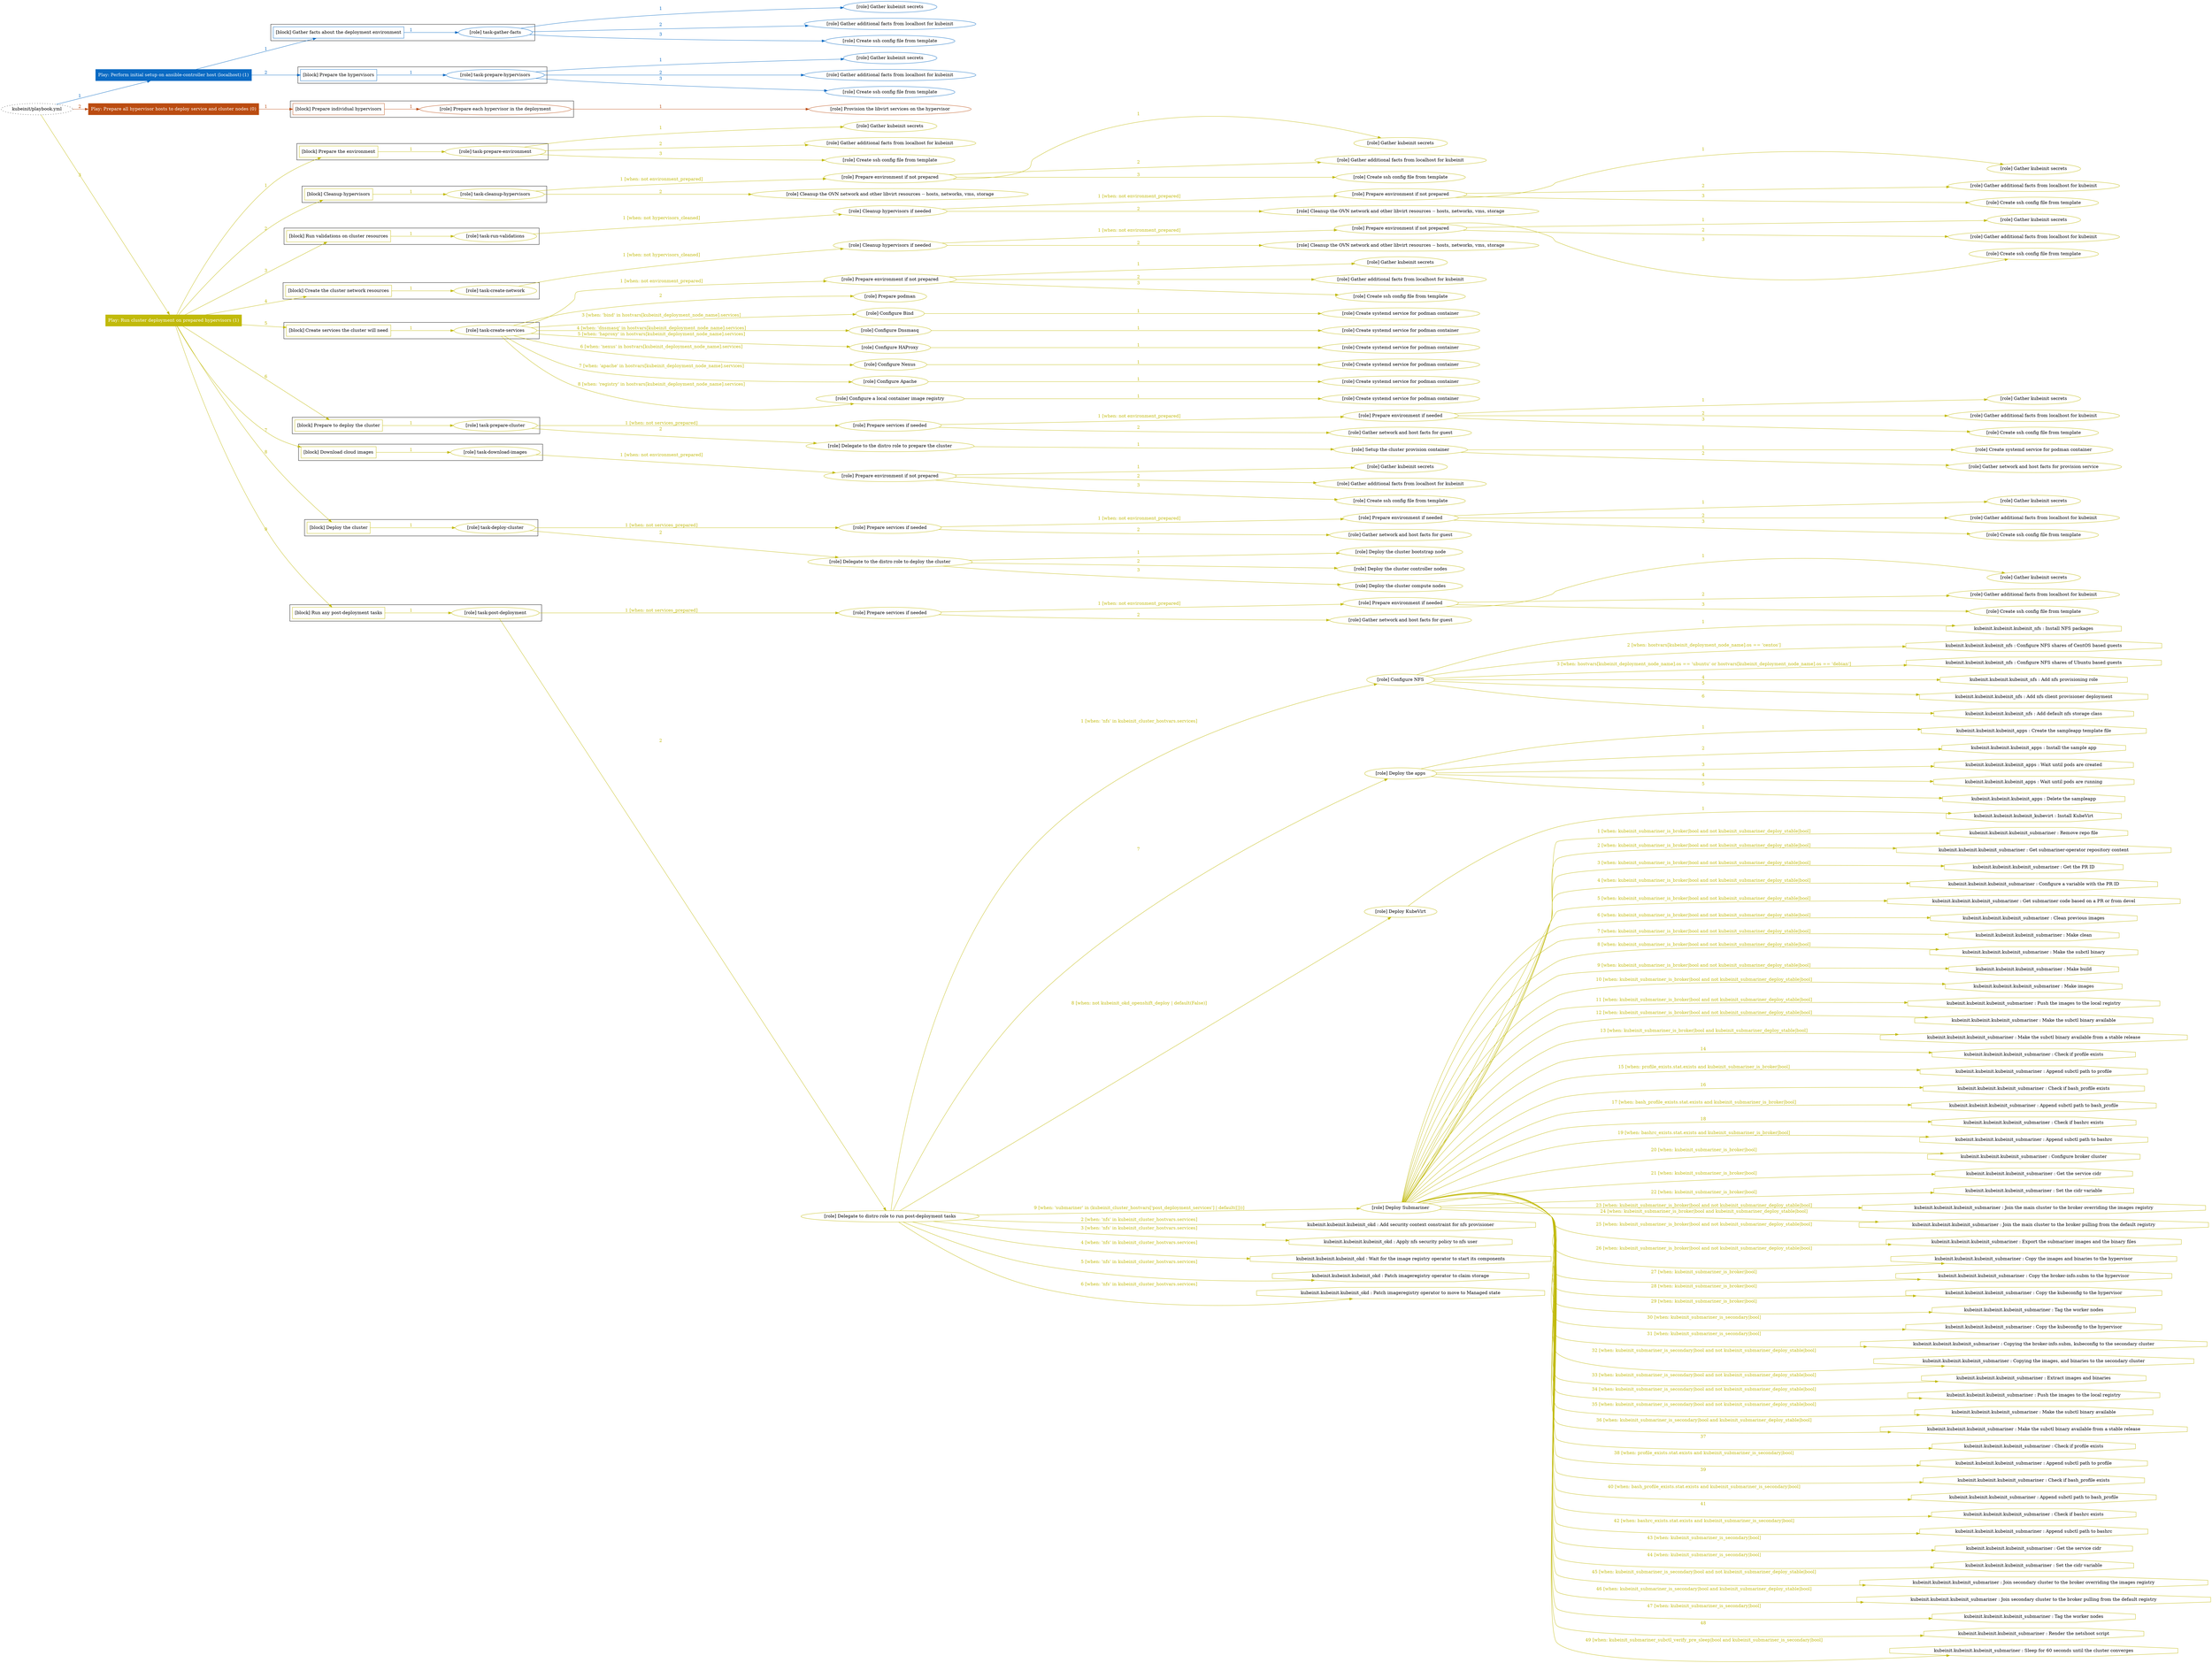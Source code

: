 digraph {
	graph [concentrate=true ordering=in rankdir=LR ratio=fill]
	edge [esep=5 sep=10]
	"kubeinit/playbook.yml" [URL="/home/runner/work/kubeinit/kubeinit/kubeinit/playbook.yml" id=playbook_716f64e8 style=dotted]
	play_6f559f34 [label="Play: Perform initial setup on ansible-controller host (localhost) (1)" URL="/home/runner/work/kubeinit/kubeinit/kubeinit/playbook.yml" color="#096ac3" fontcolor="#ffffff" id=play_6f559f34 shape=box style=filled tooltip=localhost]
	"kubeinit/playbook.yml" -> play_6f559f34 [label="1 " color="#096ac3" fontcolor="#096ac3" id=edge_7f4a9395 labeltooltip="1 " tooltip="1 "]
	subgraph "Gather kubeinit secrets" {
		role_32c186bf [label="[role] Gather kubeinit secrets" URL="/home/runner/.ansible/collections/ansible_collections/kubeinit/kubeinit/roles/kubeinit_prepare/tasks/gather_kubeinit_facts.yml" color="#096ac3" id=role_32c186bf tooltip="Gather kubeinit secrets"]
	}
	subgraph "Gather additional facts from localhost for kubeinit" {
		role_c847fa86 [label="[role] Gather additional facts from localhost for kubeinit" URL="/home/runner/.ansible/collections/ansible_collections/kubeinit/kubeinit/roles/kubeinit_prepare/tasks/gather_kubeinit_facts.yml" color="#096ac3" id=role_c847fa86 tooltip="Gather additional facts from localhost for kubeinit"]
	}
	subgraph "Create ssh config file from template" {
		role_85d6cba5 [label="[role] Create ssh config file from template" URL="/home/runner/.ansible/collections/ansible_collections/kubeinit/kubeinit/roles/kubeinit_prepare/tasks/gather_kubeinit_facts.yml" color="#096ac3" id=role_85d6cba5 tooltip="Create ssh config file from template"]
	}
	subgraph "task-gather-facts" {
		role_71e81bf1 [label="[role] task-gather-facts" URL="/home/runner/work/kubeinit/kubeinit/kubeinit/playbook.yml" color="#096ac3" id=role_71e81bf1 tooltip="task-gather-facts"]
		role_71e81bf1 -> role_32c186bf [label="1 " color="#096ac3" fontcolor="#096ac3" id=edge_96da7a5d labeltooltip="1 " tooltip="1 "]
		role_71e81bf1 -> role_c847fa86 [label="2 " color="#096ac3" fontcolor="#096ac3" id=edge_b6b03221 labeltooltip="2 " tooltip="2 "]
		role_71e81bf1 -> role_85d6cba5 [label="3 " color="#096ac3" fontcolor="#096ac3" id=edge_ad9f9982 labeltooltip="3 " tooltip="3 "]
	}
	subgraph "Gather kubeinit secrets" {
		role_5253dc58 [label="[role] Gather kubeinit secrets" URL="/home/runner/.ansible/collections/ansible_collections/kubeinit/kubeinit/roles/kubeinit_prepare/tasks/gather_kubeinit_facts.yml" color="#096ac3" id=role_5253dc58 tooltip="Gather kubeinit secrets"]
	}
	subgraph "Gather additional facts from localhost for kubeinit" {
		role_0ec72403 [label="[role] Gather additional facts from localhost for kubeinit" URL="/home/runner/.ansible/collections/ansible_collections/kubeinit/kubeinit/roles/kubeinit_prepare/tasks/gather_kubeinit_facts.yml" color="#096ac3" id=role_0ec72403 tooltip="Gather additional facts from localhost for kubeinit"]
	}
	subgraph "Create ssh config file from template" {
		role_2b0e8c31 [label="[role] Create ssh config file from template" URL="/home/runner/.ansible/collections/ansible_collections/kubeinit/kubeinit/roles/kubeinit_prepare/tasks/gather_kubeinit_facts.yml" color="#096ac3" id=role_2b0e8c31 tooltip="Create ssh config file from template"]
	}
	subgraph "task-prepare-hypervisors" {
		role_9d5d91cd [label="[role] task-prepare-hypervisors" URL="/home/runner/work/kubeinit/kubeinit/kubeinit/playbook.yml" color="#096ac3" id=role_9d5d91cd tooltip="task-prepare-hypervisors"]
		role_9d5d91cd -> role_5253dc58 [label="1 " color="#096ac3" fontcolor="#096ac3" id=edge_af4de347 labeltooltip="1 " tooltip="1 "]
		role_9d5d91cd -> role_0ec72403 [label="2 " color="#096ac3" fontcolor="#096ac3" id=edge_4afd23f0 labeltooltip="2 " tooltip="2 "]
		role_9d5d91cd -> role_2b0e8c31 [label="3 " color="#096ac3" fontcolor="#096ac3" id=edge_4d976b2a labeltooltip="3 " tooltip="3 "]
	}
	subgraph "Play: Perform initial setup on ansible-controller host (localhost) (1)" {
		play_6f559f34 -> block_6838d124 [label=1 color="#096ac3" fontcolor="#096ac3" id=edge_2e9aa00a labeltooltip=1 tooltip=1]
		subgraph cluster_block_6838d124 {
			block_6838d124 [label="[block] Gather facts about the deployment environment" URL="/home/runner/work/kubeinit/kubeinit/kubeinit/playbook.yml" color="#096ac3" id=block_6838d124 labeltooltip="Gather facts about the deployment environment" shape=box tooltip="Gather facts about the deployment environment"]
			block_6838d124 -> role_71e81bf1 [label="1 " color="#096ac3" fontcolor="#096ac3" id=edge_59866a5b labeltooltip="1 " tooltip="1 "]
		}
		play_6f559f34 -> block_816fcb05 [label=2 color="#096ac3" fontcolor="#096ac3" id=edge_d28bde7b labeltooltip=2 tooltip=2]
		subgraph cluster_block_816fcb05 {
			block_816fcb05 [label="[block] Prepare the hypervisors" URL="/home/runner/work/kubeinit/kubeinit/kubeinit/playbook.yml" color="#096ac3" id=block_816fcb05 labeltooltip="Prepare the hypervisors" shape=box tooltip="Prepare the hypervisors"]
			block_816fcb05 -> role_9d5d91cd [label="1 " color="#096ac3" fontcolor="#096ac3" id=edge_fcac6834 labeltooltip="1 " tooltip="1 "]
		}
	}
	play_19c698d1 [label="Play: Prepare all hypervisor hosts to deploy service and cluster nodes (0)" URL="/home/runner/work/kubeinit/kubeinit/kubeinit/playbook.yml" color="#bb4c11" fontcolor="#ffffff" id=play_19c698d1 shape=box style=filled tooltip="Play: Prepare all hypervisor hosts to deploy service and cluster nodes (0)"]
	"kubeinit/playbook.yml" -> play_19c698d1 [label="2 " color="#bb4c11" fontcolor="#bb4c11" id=edge_ffd843c5 labeltooltip="2 " tooltip="2 "]
	subgraph "Provision the libvirt services on the hypervisor" {
		role_48aa7617 [label="[role] Provision the libvirt services on the hypervisor" URL="/home/runner/.ansible/collections/ansible_collections/kubeinit/kubeinit/roles/kubeinit_prepare/tasks/prepare_hypervisor.yml" color="#bb4c11" id=role_48aa7617 tooltip="Provision the libvirt services on the hypervisor"]
	}
	subgraph "Prepare each hypervisor in the deployment" {
		role_2e8e8a8b [label="[role] Prepare each hypervisor in the deployment" URL="/home/runner/work/kubeinit/kubeinit/kubeinit/playbook.yml" color="#bb4c11" id=role_2e8e8a8b tooltip="Prepare each hypervisor in the deployment"]
		role_2e8e8a8b -> role_48aa7617 [label="1 " color="#bb4c11" fontcolor="#bb4c11" id=edge_22ea5b98 labeltooltip="1 " tooltip="1 "]
	}
	subgraph "Play: Prepare all hypervisor hosts to deploy service and cluster nodes (0)" {
		play_19c698d1 -> block_d92dc013 [label=1 color="#bb4c11" fontcolor="#bb4c11" id=edge_a3fee126 labeltooltip=1 tooltip=1]
		subgraph cluster_block_d92dc013 {
			block_d92dc013 [label="[block] Prepare individual hypervisors" URL="/home/runner/work/kubeinit/kubeinit/kubeinit/playbook.yml" color="#bb4c11" id=block_d92dc013 labeltooltip="Prepare individual hypervisors" shape=box tooltip="Prepare individual hypervisors"]
			block_d92dc013 -> role_2e8e8a8b [label="1 " color="#bb4c11" fontcolor="#bb4c11" id=edge_7f1e1653 labeltooltip="1 " tooltip="1 "]
		}
	}
	play_506d949b [label="Play: Run cluster deployment on prepared hypervisors (1)" URL="/home/runner/work/kubeinit/kubeinit/kubeinit/playbook.yml" color="#c1ba0b" fontcolor="#ffffff" id=play_506d949b shape=box style=filled tooltip=localhost]
	"kubeinit/playbook.yml" -> play_506d949b [label="3 " color="#c1ba0b" fontcolor="#c1ba0b" id=edge_633611b6 labeltooltip="3 " tooltip="3 "]
	subgraph "Gather kubeinit secrets" {
		role_a15c5c80 [label="[role] Gather kubeinit secrets" URL="/home/runner/.ansible/collections/ansible_collections/kubeinit/kubeinit/roles/kubeinit_prepare/tasks/gather_kubeinit_facts.yml" color="#c1ba0b" id=role_a15c5c80 tooltip="Gather kubeinit secrets"]
	}
	subgraph "Gather additional facts from localhost for kubeinit" {
		role_97dbf7cf [label="[role] Gather additional facts from localhost for kubeinit" URL="/home/runner/.ansible/collections/ansible_collections/kubeinit/kubeinit/roles/kubeinit_prepare/tasks/gather_kubeinit_facts.yml" color="#c1ba0b" id=role_97dbf7cf tooltip="Gather additional facts from localhost for kubeinit"]
	}
	subgraph "Create ssh config file from template" {
		role_28214a4b [label="[role] Create ssh config file from template" URL="/home/runner/.ansible/collections/ansible_collections/kubeinit/kubeinit/roles/kubeinit_prepare/tasks/gather_kubeinit_facts.yml" color="#c1ba0b" id=role_28214a4b tooltip="Create ssh config file from template"]
	}
	subgraph "task-prepare-environment" {
		role_f047bc5a [label="[role] task-prepare-environment" URL="/home/runner/work/kubeinit/kubeinit/kubeinit/playbook.yml" color="#c1ba0b" id=role_f047bc5a tooltip="task-prepare-environment"]
		role_f047bc5a -> role_a15c5c80 [label="1 " color="#c1ba0b" fontcolor="#c1ba0b" id=edge_c9fa1e1f labeltooltip="1 " tooltip="1 "]
		role_f047bc5a -> role_97dbf7cf [label="2 " color="#c1ba0b" fontcolor="#c1ba0b" id=edge_d206f3e5 labeltooltip="2 " tooltip="2 "]
		role_f047bc5a -> role_28214a4b [label="3 " color="#c1ba0b" fontcolor="#c1ba0b" id=edge_f685a942 labeltooltip="3 " tooltip="3 "]
	}
	subgraph "Gather kubeinit secrets" {
		role_df5c4eb4 [label="[role] Gather kubeinit secrets" URL="/home/runner/.ansible/collections/ansible_collections/kubeinit/kubeinit/roles/kubeinit_prepare/tasks/gather_kubeinit_facts.yml" color="#c1ba0b" id=role_df5c4eb4 tooltip="Gather kubeinit secrets"]
	}
	subgraph "Gather additional facts from localhost for kubeinit" {
		role_dde5125d [label="[role] Gather additional facts from localhost for kubeinit" URL="/home/runner/.ansible/collections/ansible_collections/kubeinit/kubeinit/roles/kubeinit_prepare/tasks/gather_kubeinit_facts.yml" color="#c1ba0b" id=role_dde5125d tooltip="Gather additional facts from localhost for kubeinit"]
	}
	subgraph "Create ssh config file from template" {
		role_058b3e8c [label="[role] Create ssh config file from template" URL="/home/runner/.ansible/collections/ansible_collections/kubeinit/kubeinit/roles/kubeinit_prepare/tasks/gather_kubeinit_facts.yml" color="#c1ba0b" id=role_058b3e8c tooltip="Create ssh config file from template"]
	}
	subgraph "Prepare environment if not prepared" {
		role_b6536f19 [label="[role] Prepare environment if not prepared" URL="/home/runner/.ansible/collections/ansible_collections/kubeinit/kubeinit/roles/kubeinit_prepare/tasks/cleanup_hypervisors.yml" color="#c1ba0b" id=role_b6536f19 tooltip="Prepare environment if not prepared"]
		role_b6536f19 -> role_df5c4eb4 [label="1 " color="#c1ba0b" fontcolor="#c1ba0b" id=edge_75081a65 labeltooltip="1 " tooltip="1 "]
		role_b6536f19 -> role_dde5125d [label="2 " color="#c1ba0b" fontcolor="#c1ba0b" id=edge_542d3cb7 labeltooltip="2 " tooltip="2 "]
		role_b6536f19 -> role_058b3e8c [label="3 " color="#c1ba0b" fontcolor="#c1ba0b" id=edge_64c3ea41 labeltooltip="3 " tooltip="3 "]
	}
	subgraph "Cleanup the OVN network and other libvirt resources -- hosts, networks, vms, storage" {
		role_cd1cfba9 [label="[role] Cleanup the OVN network and other libvirt resources -- hosts, networks, vms, storage" URL="/home/runner/.ansible/collections/ansible_collections/kubeinit/kubeinit/roles/kubeinit_prepare/tasks/cleanup_hypervisors.yml" color="#c1ba0b" id=role_cd1cfba9 tooltip="Cleanup the OVN network and other libvirt resources -- hosts, networks, vms, storage"]
	}
	subgraph "task-cleanup-hypervisors" {
		role_292e4322 [label="[role] task-cleanup-hypervisors" URL="/home/runner/work/kubeinit/kubeinit/kubeinit/playbook.yml" color="#c1ba0b" id=role_292e4322 tooltip="task-cleanup-hypervisors"]
		role_292e4322 -> role_b6536f19 [label="1 [when: not environment_prepared]" color="#c1ba0b" fontcolor="#c1ba0b" id=edge_71d08d46 labeltooltip="1 [when: not environment_prepared]" tooltip="1 [when: not environment_prepared]"]
		role_292e4322 -> role_cd1cfba9 [label="2 " color="#c1ba0b" fontcolor="#c1ba0b" id=edge_31e8c3fe labeltooltip="2 " tooltip="2 "]
	}
	subgraph "Gather kubeinit secrets" {
		role_ea427124 [label="[role] Gather kubeinit secrets" URL="/home/runner/.ansible/collections/ansible_collections/kubeinit/kubeinit/roles/kubeinit_prepare/tasks/gather_kubeinit_facts.yml" color="#c1ba0b" id=role_ea427124 tooltip="Gather kubeinit secrets"]
	}
	subgraph "Gather additional facts from localhost for kubeinit" {
		role_0439fd9e [label="[role] Gather additional facts from localhost for kubeinit" URL="/home/runner/.ansible/collections/ansible_collections/kubeinit/kubeinit/roles/kubeinit_prepare/tasks/gather_kubeinit_facts.yml" color="#c1ba0b" id=role_0439fd9e tooltip="Gather additional facts from localhost for kubeinit"]
	}
	subgraph "Create ssh config file from template" {
		role_7e58a962 [label="[role] Create ssh config file from template" URL="/home/runner/.ansible/collections/ansible_collections/kubeinit/kubeinit/roles/kubeinit_prepare/tasks/gather_kubeinit_facts.yml" color="#c1ba0b" id=role_7e58a962 tooltip="Create ssh config file from template"]
	}
	subgraph "Prepare environment if not prepared" {
		role_806f66a4 [label="[role] Prepare environment if not prepared" URL="/home/runner/.ansible/collections/ansible_collections/kubeinit/kubeinit/roles/kubeinit_prepare/tasks/cleanup_hypervisors.yml" color="#c1ba0b" id=role_806f66a4 tooltip="Prepare environment if not prepared"]
		role_806f66a4 -> role_ea427124 [label="1 " color="#c1ba0b" fontcolor="#c1ba0b" id=edge_82644aa5 labeltooltip="1 " tooltip="1 "]
		role_806f66a4 -> role_0439fd9e [label="2 " color="#c1ba0b" fontcolor="#c1ba0b" id=edge_1a5f8644 labeltooltip="2 " tooltip="2 "]
		role_806f66a4 -> role_7e58a962 [label="3 " color="#c1ba0b" fontcolor="#c1ba0b" id=edge_0784308f labeltooltip="3 " tooltip="3 "]
	}
	subgraph "Cleanup the OVN network and other libvirt resources -- hosts, networks, vms, storage" {
		role_cadb0231 [label="[role] Cleanup the OVN network and other libvirt resources -- hosts, networks, vms, storage" URL="/home/runner/.ansible/collections/ansible_collections/kubeinit/kubeinit/roles/kubeinit_prepare/tasks/cleanup_hypervisors.yml" color="#c1ba0b" id=role_cadb0231 tooltip="Cleanup the OVN network and other libvirt resources -- hosts, networks, vms, storage"]
	}
	subgraph "Cleanup hypervisors if needed" {
		role_31f3a2ef [label="[role] Cleanup hypervisors if needed" URL="/home/runner/.ansible/collections/ansible_collections/kubeinit/kubeinit/roles/kubeinit_validations/tasks/main.yml" color="#c1ba0b" id=role_31f3a2ef tooltip="Cleanup hypervisors if needed"]
		role_31f3a2ef -> role_806f66a4 [label="1 [when: not environment_prepared]" color="#c1ba0b" fontcolor="#c1ba0b" id=edge_cb62a6a2 labeltooltip="1 [when: not environment_prepared]" tooltip="1 [when: not environment_prepared]"]
		role_31f3a2ef -> role_cadb0231 [label="2 " color="#c1ba0b" fontcolor="#c1ba0b" id=edge_3122c137 labeltooltip="2 " tooltip="2 "]
	}
	subgraph "task-run-validations" {
		role_e64e038d [label="[role] task-run-validations" URL="/home/runner/work/kubeinit/kubeinit/kubeinit/playbook.yml" color="#c1ba0b" id=role_e64e038d tooltip="task-run-validations"]
		role_e64e038d -> role_31f3a2ef [label="1 [when: not hypervisors_cleaned]" color="#c1ba0b" fontcolor="#c1ba0b" id=edge_02a54b2b labeltooltip="1 [when: not hypervisors_cleaned]" tooltip="1 [when: not hypervisors_cleaned]"]
	}
	subgraph "Gather kubeinit secrets" {
		role_5f63a54c [label="[role] Gather kubeinit secrets" URL="/home/runner/.ansible/collections/ansible_collections/kubeinit/kubeinit/roles/kubeinit_prepare/tasks/gather_kubeinit_facts.yml" color="#c1ba0b" id=role_5f63a54c tooltip="Gather kubeinit secrets"]
	}
	subgraph "Gather additional facts from localhost for kubeinit" {
		role_79d6d315 [label="[role] Gather additional facts from localhost for kubeinit" URL="/home/runner/.ansible/collections/ansible_collections/kubeinit/kubeinit/roles/kubeinit_prepare/tasks/gather_kubeinit_facts.yml" color="#c1ba0b" id=role_79d6d315 tooltip="Gather additional facts from localhost for kubeinit"]
	}
	subgraph "Create ssh config file from template" {
		role_9b27ea6e [label="[role] Create ssh config file from template" URL="/home/runner/.ansible/collections/ansible_collections/kubeinit/kubeinit/roles/kubeinit_prepare/tasks/gather_kubeinit_facts.yml" color="#c1ba0b" id=role_9b27ea6e tooltip="Create ssh config file from template"]
	}
	subgraph "Prepare environment if not prepared" {
		role_cb292042 [label="[role] Prepare environment if not prepared" URL="/home/runner/.ansible/collections/ansible_collections/kubeinit/kubeinit/roles/kubeinit_prepare/tasks/cleanup_hypervisors.yml" color="#c1ba0b" id=role_cb292042 tooltip="Prepare environment if not prepared"]
		role_cb292042 -> role_5f63a54c [label="1 " color="#c1ba0b" fontcolor="#c1ba0b" id=edge_966c00e1 labeltooltip="1 " tooltip="1 "]
		role_cb292042 -> role_79d6d315 [label="2 " color="#c1ba0b" fontcolor="#c1ba0b" id=edge_01defd8e labeltooltip="2 " tooltip="2 "]
		role_cb292042 -> role_9b27ea6e [label="3 " color="#c1ba0b" fontcolor="#c1ba0b" id=edge_456bb033 labeltooltip="3 " tooltip="3 "]
	}
	subgraph "Cleanup the OVN network and other libvirt resources -- hosts, networks, vms, storage" {
		role_2ab55732 [label="[role] Cleanup the OVN network and other libvirt resources -- hosts, networks, vms, storage" URL="/home/runner/.ansible/collections/ansible_collections/kubeinit/kubeinit/roles/kubeinit_prepare/tasks/cleanup_hypervisors.yml" color="#c1ba0b" id=role_2ab55732 tooltip="Cleanup the OVN network and other libvirt resources -- hosts, networks, vms, storage"]
	}
	subgraph "Cleanup hypervisors if needed" {
		role_20411a11 [label="[role] Cleanup hypervisors if needed" URL="/home/runner/.ansible/collections/ansible_collections/kubeinit/kubeinit/roles/kubeinit_libvirt/tasks/create_network.yml" color="#c1ba0b" id=role_20411a11 tooltip="Cleanup hypervisors if needed"]
		role_20411a11 -> role_cb292042 [label="1 [when: not environment_prepared]" color="#c1ba0b" fontcolor="#c1ba0b" id=edge_22aec6b7 labeltooltip="1 [when: not environment_prepared]" tooltip="1 [when: not environment_prepared]"]
		role_20411a11 -> role_2ab55732 [label="2 " color="#c1ba0b" fontcolor="#c1ba0b" id=edge_5b684563 labeltooltip="2 " tooltip="2 "]
	}
	subgraph "task-create-network" {
		role_7aac9765 [label="[role] task-create-network" URL="/home/runner/work/kubeinit/kubeinit/kubeinit/playbook.yml" color="#c1ba0b" id=role_7aac9765 tooltip="task-create-network"]
		role_7aac9765 -> role_20411a11 [label="1 [when: not hypervisors_cleaned]" color="#c1ba0b" fontcolor="#c1ba0b" id=edge_d7946d78 labeltooltip="1 [when: not hypervisors_cleaned]" tooltip="1 [when: not hypervisors_cleaned]"]
	}
	subgraph "Gather kubeinit secrets" {
		role_6ddfd77e [label="[role] Gather kubeinit secrets" URL="/home/runner/.ansible/collections/ansible_collections/kubeinit/kubeinit/roles/kubeinit_prepare/tasks/gather_kubeinit_facts.yml" color="#c1ba0b" id=role_6ddfd77e tooltip="Gather kubeinit secrets"]
	}
	subgraph "Gather additional facts from localhost for kubeinit" {
		role_99ede0c3 [label="[role] Gather additional facts from localhost for kubeinit" URL="/home/runner/.ansible/collections/ansible_collections/kubeinit/kubeinit/roles/kubeinit_prepare/tasks/gather_kubeinit_facts.yml" color="#c1ba0b" id=role_99ede0c3 tooltip="Gather additional facts from localhost for kubeinit"]
	}
	subgraph "Create ssh config file from template" {
		role_20cbefa7 [label="[role] Create ssh config file from template" URL="/home/runner/.ansible/collections/ansible_collections/kubeinit/kubeinit/roles/kubeinit_prepare/tasks/gather_kubeinit_facts.yml" color="#c1ba0b" id=role_20cbefa7 tooltip="Create ssh config file from template"]
	}
	subgraph "Prepare environment if not prepared" {
		role_295a463f [label="[role] Prepare environment if not prepared" URL="/home/runner/.ansible/collections/ansible_collections/kubeinit/kubeinit/roles/kubeinit_services/tasks/main.yml" color="#c1ba0b" id=role_295a463f tooltip="Prepare environment if not prepared"]
		role_295a463f -> role_6ddfd77e [label="1 " color="#c1ba0b" fontcolor="#c1ba0b" id=edge_168ca292 labeltooltip="1 " tooltip="1 "]
		role_295a463f -> role_99ede0c3 [label="2 " color="#c1ba0b" fontcolor="#c1ba0b" id=edge_4ee918d0 labeltooltip="2 " tooltip="2 "]
		role_295a463f -> role_20cbefa7 [label="3 " color="#c1ba0b" fontcolor="#c1ba0b" id=edge_d314f87d labeltooltip="3 " tooltip="3 "]
	}
	subgraph "Prepare podman" {
		role_dd804775 [label="[role] Prepare podman" URL="/home/runner/.ansible/collections/ansible_collections/kubeinit/kubeinit/roles/kubeinit_services/tasks/00_create_service_pod.yml" color="#c1ba0b" id=role_dd804775 tooltip="Prepare podman"]
	}
	subgraph "Create systemd service for podman container" {
		role_d23b9e57 [label="[role] Create systemd service for podman container" URL="/home/runner/.ansible/collections/ansible_collections/kubeinit/kubeinit/roles/kubeinit_bind/tasks/main.yml" color="#c1ba0b" id=role_d23b9e57 tooltip="Create systemd service for podman container"]
	}
	subgraph "Configure Bind" {
		role_52b34d64 [label="[role] Configure Bind" URL="/home/runner/.ansible/collections/ansible_collections/kubeinit/kubeinit/roles/kubeinit_services/tasks/start_services_containers.yml" color="#c1ba0b" id=role_52b34d64 tooltip="Configure Bind"]
		role_52b34d64 -> role_d23b9e57 [label="1 " color="#c1ba0b" fontcolor="#c1ba0b" id=edge_9654d8ba labeltooltip="1 " tooltip="1 "]
	}
	subgraph "Create systemd service for podman container" {
		role_1b3186ec [label="[role] Create systemd service for podman container" URL="/home/runner/.ansible/collections/ansible_collections/kubeinit/kubeinit/roles/kubeinit_dnsmasq/tasks/main.yml" color="#c1ba0b" id=role_1b3186ec tooltip="Create systemd service for podman container"]
	}
	subgraph "Configure Dnsmasq" {
		role_444c5989 [label="[role] Configure Dnsmasq" URL="/home/runner/.ansible/collections/ansible_collections/kubeinit/kubeinit/roles/kubeinit_services/tasks/start_services_containers.yml" color="#c1ba0b" id=role_444c5989 tooltip="Configure Dnsmasq"]
		role_444c5989 -> role_1b3186ec [label="1 " color="#c1ba0b" fontcolor="#c1ba0b" id=edge_e67505ba labeltooltip="1 " tooltip="1 "]
	}
	subgraph "Create systemd service for podman container" {
		role_70d69983 [label="[role] Create systemd service for podman container" URL="/home/runner/.ansible/collections/ansible_collections/kubeinit/kubeinit/roles/kubeinit_haproxy/tasks/main.yml" color="#c1ba0b" id=role_70d69983 tooltip="Create systemd service for podman container"]
	}
	subgraph "Configure HAProxy" {
		role_4dca8d67 [label="[role] Configure HAProxy" URL="/home/runner/.ansible/collections/ansible_collections/kubeinit/kubeinit/roles/kubeinit_services/tasks/start_services_containers.yml" color="#c1ba0b" id=role_4dca8d67 tooltip="Configure HAProxy"]
		role_4dca8d67 -> role_70d69983 [label="1 " color="#c1ba0b" fontcolor="#c1ba0b" id=edge_2b5b15b1 labeltooltip="1 " tooltip="1 "]
	}
	subgraph "Create systemd service for podman container" {
		role_e17fad60 [label="[role] Create systemd service for podman container" URL="/home/runner/.ansible/collections/ansible_collections/kubeinit/kubeinit/roles/kubeinit_nexus/tasks/main.yml" color="#c1ba0b" id=role_e17fad60 tooltip="Create systemd service for podman container"]
	}
	subgraph "Configure Nexus" {
		role_e764262e [label="[role] Configure Nexus" URL="/home/runner/.ansible/collections/ansible_collections/kubeinit/kubeinit/roles/kubeinit_services/tasks/start_services_containers.yml" color="#c1ba0b" id=role_e764262e tooltip="Configure Nexus"]
		role_e764262e -> role_e17fad60 [label="1 " color="#c1ba0b" fontcolor="#c1ba0b" id=edge_7e47acb7 labeltooltip="1 " tooltip="1 "]
	}
	subgraph "Create systemd service for podman container" {
		role_56b43917 [label="[role] Create systemd service for podman container" URL="/home/runner/.ansible/collections/ansible_collections/kubeinit/kubeinit/roles/kubeinit_apache/tasks/main.yml" color="#c1ba0b" id=role_56b43917 tooltip="Create systemd service for podman container"]
	}
	subgraph "Configure Apache" {
		role_e126f6e7 [label="[role] Configure Apache" URL="/home/runner/.ansible/collections/ansible_collections/kubeinit/kubeinit/roles/kubeinit_services/tasks/start_services_containers.yml" color="#c1ba0b" id=role_e126f6e7 tooltip="Configure Apache"]
		role_e126f6e7 -> role_56b43917 [label="1 " color="#c1ba0b" fontcolor="#c1ba0b" id=edge_738ac19a labeltooltip="1 " tooltip="1 "]
	}
	subgraph "Create systemd service for podman container" {
		role_61434afc [label="[role] Create systemd service for podman container" URL="/home/runner/.ansible/collections/ansible_collections/kubeinit/kubeinit/roles/kubeinit_registry/tasks/main.yml" color="#c1ba0b" id=role_61434afc tooltip="Create systemd service for podman container"]
	}
	subgraph "Configure a local container image registry" {
		role_3dbcf5e8 [label="[role] Configure a local container image registry" URL="/home/runner/.ansible/collections/ansible_collections/kubeinit/kubeinit/roles/kubeinit_services/tasks/start_services_containers.yml" color="#c1ba0b" id=role_3dbcf5e8 tooltip="Configure a local container image registry"]
		role_3dbcf5e8 -> role_61434afc [label="1 " color="#c1ba0b" fontcolor="#c1ba0b" id=edge_d032cb37 labeltooltip="1 " tooltip="1 "]
	}
	subgraph "task-create-services" {
		role_b907ac79 [label="[role] task-create-services" URL="/home/runner/work/kubeinit/kubeinit/kubeinit/playbook.yml" color="#c1ba0b" id=role_b907ac79 tooltip="task-create-services"]
		role_b907ac79 -> role_295a463f [label="1 [when: not environment_prepared]" color="#c1ba0b" fontcolor="#c1ba0b" id=edge_8bba2255 labeltooltip="1 [when: not environment_prepared]" tooltip="1 [when: not environment_prepared]"]
		role_b907ac79 -> role_dd804775 [label="2 " color="#c1ba0b" fontcolor="#c1ba0b" id=edge_eafe3682 labeltooltip="2 " tooltip="2 "]
		role_b907ac79 -> role_52b34d64 [label="3 [when: 'bind' in hostvars[kubeinit_deployment_node_name].services]" color="#c1ba0b" fontcolor="#c1ba0b" id=edge_fadb8082 labeltooltip="3 [when: 'bind' in hostvars[kubeinit_deployment_node_name].services]" tooltip="3 [when: 'bind' in hostvars[kubeinit_deployment_node_name].services]"]
		role_b907ac79 -> role_444c5989 [label="4 [when: 'dnsmasq' in hostvars[kubeinit_deployment_node_name].services]" color="#c1ba0b" fontcolor="#c1ba0b" id=edge_5e4d5820 labeltooltip="4 [when: 'dnsmasq' in hostvars[kubeinit_deployment_node_name].services]" tooltip="4 [when: 'dnsmasq' in hostvars[kubeinit_deployment_node_name].services]"]
		role_b907ac79 -> role_4dca8d67 [label="5 [when: 'haproxy' in hostvars[kubeinit_deployment_node_name].services]" color="#c1ba0b" fontcolor="#c1ba0b" id=edge_74dd5e5c labeltooltip="5 [when: 'haproxy' in hostvars[kubeinit_deployment_node_name].services]" tooltip="5 [when: 'haproxy' in hostvars[kubeinit_deployment_node_name].services]"]
		role_b907ac79 -> role_e764262e [label="6 [when: 'nexus' in hostvars[kubeinit_deployment_node_name].services]" color="#c1ba0b" fontcolor="#c1ba0b" id=edge_d119b8b2 labeltooltip="6 [when: 'nexus' in hostvars[kubeinit_deployment_node_name].services]" tooltip="6 [when: 'nexus' in hostvars[kubeinit_deployment_node_name].services]"]
		role_b907ac79 -> role_e126f6e7 [label="7 [when: 'apache' in hostvars[kubeinit_deployment_node_name].services]" color="#c1ba0b" fontcolor="#c1ba0b" id=edge_c03be2ce labeltooltip="7 [when: 'apache' in hostvars[kubeinit_deployment_node_name].services]" tooltip="7 [when: 'apache' in hostvars[kubeinit_deployment_node_name].services]"]
		role_b907ac79 -> role_3dbcf5e8 [label="8 [when: 'registry' in hostvars[kubeinit_deployment_node_name].services]" color="#c1ba0b" fontcolor="#c1ba0b" id=edge_9038ed27 labeltooltip="8 [when: 'registry' in hostvars[kubeinit_deployment_node_name].services]" tooltip="8 [when: 'registry' in hostvars[kubeinit_deployment_node_name].services]"]
	}
	subgraph "Gather kubeinit secrets" {
		role_923c16dd [label="[role] Gather kubeinit secrets" URL="/home/runner/.ansible/collections/ansible_collections/kubeinit/kubeinit/roles/kubeinit_prepare/tasks/gather_kubeinit_facts.yml" color="#c1ba0b" id=role_923c16dd tooltip="Gather kubeinit secrets"]
	}
	subgraph "Gather additional facts from localhost for kubeinit" {
		role_b69caa6f [label="[role] Gather additional facts from localhost for kubeinit" URL="/home/runner/.ansible/collections/ansible_collections/kubeinit/kubeinit/roles/kubeinit_prepare/tasks/gather_kubeinit_facts.yml" color="#c1ba0b" id=role_b69caa6f tooltip="Gather additional facts from localhost for kubeinit"]
	}
	subgraph "Create ssh config file from template" {
		role_b5a62585 [label="[role] Create ssh config file from template" URL="/home/runner/.ansible/collections/ansible_collections/kubeinit/kubeinit/roles/kubeinit_prepare/tasks/gather_kubeinit_facts.yml" color="#c1ba0b" id=role_b5a62585 tooltip="Create ssh config file from template"]
	}
	subgraph "Prepare environment if needed" {
		role_447c92c0 [label="[role] Prepare environment if needed" URL="/home/runner/.ansible/collections/ansible_collections/kubeinit/kubeinit/roles/kubeinit_services/tasks/prepare_services.yml" color="#c1ba0b" id=role_447c92c0 tooltip="Prepare environment if needed"]
		role_447c92c0 -> role_923c16dd [label="1 " color="#c1ba0b" fontcolor="#c1ba0b" id=edge_b6ef899f labeltooltip="1 " tooltip="1 "]
		role_447c92c0 -> role_b69caa6f [label="2 " color="#c1ba0b" fontcolor="#c1ba0b" id=edge_ce08d65f labeltooltip="2 " tooltip="2 "]
		role_447c92c0 -> role_b5a62585 [label="3 " color="#c1ba0b" fontcolor="#c1ba0b" id=edge_4d5b35b6 labeltooltip="3 " tooltip="3 "]
	}
	subgraph "Gather network and host facts for guest" {
		role_0032031e [label="[role] Gather network and host facts for guest" URL="/home/runner/.ansible/collections/ansible_collections/kubeinit/kubeinit/roles/kubeinit_services/tasks/prepare_services.yml" color="#c1ba0b" id=role_0032031e tooltip="Gather network and host facts for guest"]
	}
	subgraph "Prepare services if needed" {
		role_d5a192f8 [label="[role] Prepare services if needed" URL="/home/runner/.ansible/collections/ansible_collections/kubeinit/kubeinit/roles/kubeinit_prepare/tasks/prepare_cluster.yml" color="#c1ba0b" id=role_d5a192f8 tooltip="Prepare services if needed"]
		role_d5a192f8 -> role_447c92c0 [label="1 [when: not environment_prepared]" color="#c1ba0b" fontcolor="#c1ba0b" id=edge_3887779a labeltooltip="1 [when: not environment_prepared]" tooltip="1 [when: not environment_prepared]"]
		role_d5a192f8 -> role_0032031e [label="2 " color="#c1ba0b" fontcolor="#c1ba0b" id=edge_54f79ad3 labeltooltip="2 " tooltip="2 "]
	}
	subgraph "Create systemd service for podman container" {
		role_b02b77e0 [label="[role] Create systemd service for podman container" URL="/home/runner/.ansible/collections/ansible_collections/kubeinit/kubeinit/roles/kubeinit_services/tasks/create_provision_container.yml" color="#c1ba0b" id=role_b02b77e0 tooltip="Create systemd service for podman container"]
	}
	subgraph "Gather network and host facts for provision service" {
		role_bc726947 [label="[role] Gather network and host facts for provision service" URL="/home/runner/.ansible/collections/ansible_collections/kubeinit/kubeinit/roles/kubeinit_services/tasks/create_provision_container.yml" color="#c1ba0b" id=role_bc726947 tooltip="Gather network and host facts for provision service"]
	}
	subgraph "Setup the cluster provision container" {
		role_a472a3f1 [label="[role] Setup the cluster provision container" URL="/home/runner/.ansible/collections/ansible_collections/kubeinit/kubeinit/roles/kubeinit_okd/tasks/prepare_cluster.yml" color="#c1ba0b" id=role_a472a3f1 tooltip="Setup the cluster provision container"]
		role_a472a3f1 -> role_b02b77e0 [label="1 " color="#c1ba0b" fontcolor="#c1ba0b" id=edge_e12cc266 labeltooltip="1 " tooltip="1 "]
		role_a472a3f1 -> role_bc726947 [label="2 " color="#c1ba0b" fontcolor="#c1ba0b" id=edge_22299f42 labeltooltip="2 " tooltip="2 "]
	}
	subgraph "Delegate to the distro role to prepare the cluster" {
		role_4d6663f2 [label="[role] Delegate to the distro role to prepare the cluster" URL="/home/runner/.ansible/collections/ansible_collections/kubeinit/kubeinit/roles/kubeinit_prepare/tasks/prepare_cluster.yml" color="#c1ba0b" id=role_4d6663f2 tooltip="Delegate to the distro role to prepare the cluster"]
		role_4d6663f2 -> role_a472a3f1 [label="1 " color="#c1ba0b" fontcolor="#c1ba0b" id=edge_fcbcea5c labeltooltip="1 " tooltip="1 "]
	}
	subgraph "task-prepare-cluster" {
		role_4d5c396a [label="[role] task-prepare-cluster" URL="/home/runner/work/kubeinit/kubeinit/kubeinit/playbook.yml" color="#c1ba0b" id=role_4d5c396a tooltip="task-prepare-cluster"]
		role_4d5c396a -> role_d5a192f8 [label="1 [when: not services_prepared]" color="#c1ba0b" fontcolor="#c1ba0b" id=edge_c5d3944c labeltooltip="1 [when: not services_prepared]" tooltip="1 [when: not services_prepared]"]
		role_4d5c396a -> role_4d6663f2 [label="2 " color="#c1ba0b" fontcolor="#c1ba0b" id=edge_3078d8d7 labeltooltip="2 " tooltip="2 "]
	}
	subgraph "Gather kubeinit secrets" {
		role_9db87048 [label="[role] Gather kubeinit secrets" URL="/home/runner/.ansible/collections/ansible_collections/kubeinit/kubeinit/roles/kubeinit_prepare/tasks/gather_kubeinit_facts.yml" color="#c1ba0b" id=role_9db87048 tooltip="Gather kubeinit secrets"]
	}
	subgraph "Gather additional facts from localhost for kubeinit" {
		role_73080be0 [label="[role] Gather additional facts from localhost for kubeinit" URL="/home/runner/.ansible/collections/ansible_collections/kubeinit/kubeinit/roles/kubeinit_prepare/tasks/gather_kubeinit_facts.yml" color="#c1ba0b" id=role_73080be0 tooltip="Gather additional facts from localhost for kubeinit"]
	}
	subgraph "Create ssh config file from template" {
		role_899881b8 [label="[role] Create ssh config file from template" URL="/home/runner/.ansible/collections/ansible_collections/kubeinit/kubeinit/roles/kubeinit_prepare/tasks/gather_kubeinit_facts.yml" color="#c1ba0b" id=role_899881b8 tooltip="Create ssh config file from template"]
	}
	subgraph "Prepare environment if not prepared" {
		role_6e008509 [label="[role] Prepare environment if not prepared" URL="/home/runner/.ansible/collections/ansible_collections/kubeinit/kubeinit/roles/kubeinit_libvirt/tasks/download_cloud_images.yml" color="#c1ba0b" id=role_6e008509 tooltip="Prepare environment if not prepared"]
		role_6e008509 -> role_9db87048 [label="1 " color="#c1ba0b" fontcolor="#c1ba0b" id=edge_252facfc labeltooltip="1 " tooltip="1 "]
		role_6e008509 -> role_73080be0 [label="2 " color="#c1ba0b" fontcolor="#c1ba0b" id=edge_25ccb4ac labeltooltip="2 " tooltip="2 "]
		role_6e008509 -> role_899881b8 [label="3 " color="#c1ba0b" fontcolor="#c1ba0b" id=edge_47e6be1c labeltooltip="3 " tooltip="3 "]
	}
	subgraph "task-download-images" {
		role_17e3706b [label="[role] task-download-images" URL="/home/runner/work/kubeinit/kubeinit/kubeinit/playbook.yml" color="#c1ba0b" id=role_17e3706b tooltip="task-download-images"]
		role_17e3706b -> role_6e008509 [label="1 [when: not environment_prepared]" color="#c1ba0b" fontcolor="#c1ba0b" id=edge_b1d976a0 labeltooltip="1 [when: not environment_prepared]" tooltip="1 [when: not environment_prepared]"]
	}
	subgraph "Gather kubeinit secrets" {
		role_72e30966 [label="[role] Gather kubeinit secrets" URL="/home/runner/.ansible/collections/ansible_collections/kubeinit/kubeinit/roles/kubeinit_prepare/tasks/gather_kubeinit_facts.yml" color="#c1ba0b" id=role_72e30966 tooltip="Gather kubeinit secrets"]
	}
	subgraph "Gather additional facts from localhost for kubeinit" {
		role_a1fdd275 [label="[role] Gather additional facts from localhost for kubeinit" URL="/home/runner/.ansible/collections/ansible_collections/kubeinit/kubeinit/roles/kubeinit_prepare/tasks/gather_kubeinit_facts.yml" color="#c1ba0b" id=role_a1fdd275 tooltip="Gather additional facts from localhost for kubeinit"]
	}
	subgraph "Create ssh config file from template" {
		role_5a31cb1b [label="[role] Create ssh config file from template" URL="/home/runner/.ansible/collections/ansible_collections/kubeinit/kubeinit/roles/kubeinit_prepare/tasks/gather_kubeinit_facts.yml" color="#c1ba0b" id=role_5a31cb1b tooltip="Create ssh config file from template"]
	}
	subgraph "Prepare environment if needed" {
		role_6c077665 [label="[role] Prepare environment if needed" URL="/home/runner/.ansible/collections/ansible_collections/kubeinit/kubeinit/roles/kubeinit_services/tasks/prepare_services.yml" color="#c1ba0b" id=role_6c077665 tooltip="Prepare environment if needed"]
		role_6c077665 -> role_72e30966 [label="1 " color="#c1ba0b" fontcolor="#c1ba0b" id=edge_72a32122 labeltooltip="1 " tooltip="1 "]
		role_6c077665 -> role_a1fdd275 [label="2 " color="#c1ba0b" fontcolor="#c1ba0b" id=edge_2d32fbf8 labeltooltip="2 " tooltip="2 "]
		role_6c077665 -> role_5a31cb1b [label="3 " color="#c1ba0b" fontcolor="#c1ba0b" id=edge_7b52ac68 labeltooltip="3 " tooltip="3 "]
	}
	subgraph "Gather network and host facts for guest" {
		role_2224d7a4 [label="[role] Gather network and host facts for guest" URL="/home/runner/.ansible/collections/ansible_collections/kubeinit/kubeinit/roles/kubeinit_services/tasks/prepare_services.yml" color="#c1ba0b" id=role_2224d7a4 tooltip="Gather network and host facts for guest"]
	}
	subgraph "Prepare services if needed" {
		role_7362594f [label="[role] Prepare services if needed" URL="/home/runner/.ansible/collections/ansible_collections/kubeinit/kubeinit/roles/kubeinit_prepare/tasks/deploy_cluster.yml" color="#c1ba0b" id=role_7362594f tooltip="Prepare services if needed"]
		role_7362594f -> role_6c077665 [label="1 [when: not environment_prepared]" color="#c1ba0b" fontcolor="#c1ba0b" id=edge_ecc83629 labeltooltip="1 [when: not environment_prepared]" tooltip="1 [when: not environment_prepared]"]
		role_7362594f -> role_2224d7a4 [label="2 " color="#c1ba0b" fontcolor="#c1ba0b" id=edge_f43a0604 labeltooltip="2 " tooltip="2 "]
	}
	subgraph "Deploy the cluster bootstrap node" {
		role_afeca21f [label="[role] Deploy the cluster bootstrap node" URL="/home/runner/.ansible/collections/ansible_collections/kubeinit/kubeinit/roles/kubeinit_okd/tasks/main.yml" color="#c1ba0b" id=role_afeca21f tooltip="Deploy the cluster bootstrap node"]
	}
	subgraph "Deploy the cluster controller nodes" {
		role_cfde2b1e [label="[role] Deploy the cluster controller nodes" URL="/home/runner/.ansible/collections/ansible_collections/kubeinit/kubeinit/roles/kubeinit_okd/tasks/main.yml" color="#c1ba0b" id=role_cfde2b1e tooltip="Deploy the cluster controller nodes"]
	}
	subgraph "Deploy the cluster compute nodes" {
		role_29802748 [label="[role] Deploy the cluster compute nodes" URL="/home/runner/.ansible/collections/ansible_collections/kubeinit/kubeinit/roles/kubeinit_okd/tasks/main.yml" color="#c1ba0b" id=role_29802748 tooltip="Deploy the cluster compute nodes"]
	}
	subgraph "Delegate to the distro role to deploy the cluster" {
		role_2d9993f5 [label="[role] Delegate to the distro role to deploy the cluster" URL="/home/runner/.ansible/collections/ansible_collections/kubeinit/kubeinit/roles/kubeinit_prepare/tasks/deploy_cluster.yml" color="#c1ba0b" id=role_2d9993f5 tooltip="Delegate to the distro role to deploy the cluster"]
		role_2d9993f5 -> role_afeca21f [label="1 " color="#c1ba0b" fontcolor="#c1ba0b" id=edge_8490eb84 labeltooltip="1 " tooltip="1 "]
		role_2d9993f5 -> role_cfde2b1e [label="2 " color="#c1ba0b" fontcolor="#c1ba0b" id=edge_1fd003f9 labeltooltip="2 " tooltip="2 "]
		role_2d9993f5 -> role_29802748 [label="3 " color="#c1ba0b" fontcolor="#c1ba0b" id=edge_61e7f0ec labeltooltip="3 " tooltip="3 "]
	}
	subgraph "task-deploy-cluster" {
		role_d246d15c [label="[role] task-deploy-cluster" URL="/home/runner/work/kubeinit/kubeinit/kubeinit/playbook.yml" color="#c1ba0b" id=role_d246d15c tooltip="task-deploy-cluster"]
		role_d246d15c -> role_7362594f [label="1 [when: not services_prepared]" color="#c1ba0b" fontcolor="#c1ba0b" id=edge_9f049969 labeltooltip="1 [when: not services_prepared]" tooltip="1 [when: not services_prepared]"]
		role_d246d15c -> role_2d9993f5 [label="2 " color="#c1ba0b" fontcolor="#c1ba0b" id=edge_909504b6 labeltooltip="2 " tooltip="2 "]
	}
	subgraph "Gather kubeinit secrets" {
		role_b71968fd [label="[role] Gather kubeinit secrets" URL="/home/runner/.ansible/collections/ansible_collections/kubeinit/kubeinit/roles/kubeinit_prepare/tasks/gather_kubeinit_facts.yml" color="#c1ba0b" id=role_b71968fd tooltip="Gather kubeinit secrets"]
	}
	subgraph "Gather additional facts from localhost for kubeinit" {
		role_4d53ddda [label="[role] Gather additional facts from localhost for kubeinit" URL="/home/runner/.ansible/collections/ansible_collections/kubeinit/kubeinit/roles/kubeinit_prepare/tasks/gather_kubeinit_facts.yml" color="#c1ba0b" id=role_4d53ddda tooltip="Gather additional facts from localhost for kubeinit"]
	}
	subgraph "Create ssh config file from template" {
		role_470a5c40 [label="[role] Create ssh config file from template" URL="/home/runner/.ansible/collections/ansible_collections/kubeinit/kubeinit/roles/kubeinit_prepare/tasks/gather_kubeinit_facts.yml" color="#c1ba0b" id=role_470a5c40 tooltip="Create ssh config file from template"]
	}
	subgraph "Prepare environment if needed" {
		role_4e4cd7f3 [label="[role] Prepare environment if needed" URL="/home/runner/.ansible/collections/ansible_collections/kubeinit/kubeinit/roles/kubeinit_services/tasks/prepare_services.yml" color="#c1ba0b" id=role_4e4cd7f3 tooltip="Prepare environment if needed"]
		role_4e4cd7f3 -> role_b71968fd [label="1 " color="#c1ba0b" fontcolor="#c1ba0b" id=edge_ab59dc4e labeltooltip="1 " tooltip="1 "]
		role_4e4cd7f3 -> role_4d53ddda [label="2 " color="#c1ba0b" fontcolor="#c1ba0b" id=edge_a4e6cc43 labeltooltip="2 " tooltip="2 "]
		role_4e4cd7f3 -> role_470a5c40 [label="3 " color="#c1ba0b" fontcolor="#c1ba0b" id=edge_8239ba7c labeltooltip="3 " tooltip="3 "]
	}
	subgraph "Gather network and host facts for guest" {
		role_0833948e [label="[role] Gather network and host facts for guest" URL="/home/runner/.ansible/collections/ansible_collections/kubeinit/kubeinit/roles/kubeinit_services/tasks/prepare_services.yml" color="#c1ba0b" id=role_0833948e tooltip="Gather network and host facts for guest"]
	}
	subgraph "Prepare services if needed" {
		role_b7b86dc8 [label="[role] Prepare services if needed" URL="/home/runner/.ansible/collections/ansible_collections/kubeinit/kubeinit/roles/kubeinit_prepare/tasks/post_deployment.yml" color="#c1ba0b" id=role_b7b86dc8 tooltip="Prepare services if needed"]
		role_b7b86dc8 -> role_4e4cd7f3 [label="1 [when: not environment_prepared]" color="#c1ba0b" fontcolor="#c1ba0b" id=edge_0b21f656 labeltooltip="1 [when: not environment_prepared]" tooltip="1 [when: not environment_prepared]"]
		role_b7b86dc8 -> role_0833948e [label="2 " color="#c1ba0b" fontcolor="#c1ba0b" id=edge_4cef6d0e labeltooltip="2 " tooltip="2 "]
	}
	subgraph "Configure NFS" {
		role_24a99953 [label="[role] Configure NFS" URL="/home/runner/.ansible/collections/ansible_collections/kubeinit/kubeinit/roles/kubeinit_okd/tasks/post_deployment_tasks.yml" color="#c1ba0b" id=role_24a99953 tooltip="Configure NFS"]
		task_9e3b358f [label="kubeinit.kubeinit.kubeinit_nfs : Install NFS packages" URL="/home/runner/.ansible/collections/ansible_collections/kubeinit/kubeinit/roles/kubeinit_nfs/tasks/main.yml" color="#c1ba0b" id=task_9e3b358f shape=octagon tooltip="kubeinit.kubeinit.kubeinit_nfs : Install NFS packages"]
		role_24a99953 -> task_9e3b358f [label="1 " color="#c1ba0b" fontcolor="#c1ba0b" id=edge_0c46fe0b labeltooltip="1 " tooltip="1 "]
		task_c3d196b6 [label="kubeinit.kubeinit.kubeinit_nfs : Configure NFS shares of CentOS based guests" URL="/home/runner/.ansible/collections/ansible_collections/kubeinit/kubeinit/roles/kubeinit_nfs/tasks/main.yml" color="#c1ba0b" id=task_c3d196b6 shape=octagon tooltip="kubeinit.kubeinit.kubeinit_nfs : Configure NFS shares of CentOS based guests"]
		role_24a99953 -> task_c3d196b6 [label="2 [when: hostvars[kubeinit_deployment_node_name].os == 'centos']" color="#c1ba0b" fontcolor="#c1ba0b" id=edge_e88de8d3 labeltooltip="2 [when: hostvars[kubeinit_deployment_node_name].os == 'centos']" tooltip="2 [when: hostvars[kubeinit_deployment_node_name].os == 'centos']"]
		task_223dee07 [label="kubeinit.kubeinit.kubeinit_nfs : Configure NFS shares of Ubuntu based guests" URL="/home/runner/.ansible/collections/ansible_collections/kubeinit/kubeinit/roles/kubeinit_nfs/tasks/main.yml" color="#c1ba0b" id=task_223dee07 shape=octagon tooltip="kubeinit.kubeinit.kubeinit_nfs : Configure NFS shares of Ubuntu based guests"]
		role_24a99953 -> task_223dee07 [label="3 [when: hostvars[kubeinit_deployment_node_name].os == 'ubuntu' or hostvars[kubeinit_deployment_node_name].os == 'debian']" color="#c1ba0b" fontcolor="#c1ba0b" id=edge_8d77435b labeltooltip="3 [when: hostvars[kubeinit_deployment_node_name].os == 'ubuntu' or hostvars[kubeinit_deployment_node_name].os == 'debian']" tooltip="3 [when: hostvars[kubeinit_deployment_node_name].os == 'ubuntu' or hostvars[kubeinit_deployment_node_name].os == 'debian']"]
		task_6f4bf8dc [label="kubeinit.kubeinit.kubeinit_nfs : Add nfs provisioning role" URL="/home/runner/.ansible/collections/ansible_collections/kubeinit/kubeinit/roles/kubeinit_nfs/tasks/main.yml" color="#c1ba0b" id=task_6f4bf8dc shape=octagon tooltip="kubeinit.kubeinit.kubeinit_nfs : Add nfs provisioning role"]
		role_24a99953 -> task_6f4bf8dc [label="4 " color="#c1ba0b" fontcolor="#c1ba0b" id=edge_03d3756a labeltooltip="4 " tooltip="4 "]
		task_8eb126ea [label="kubeinit.kubeinit.kubeinit_nfs : Add nfs client provisioner deployment" URL="/home/runner/.ansible/collections/ansible_collections/kubeinit/kubeinit/roles/kubeinit_nfs/tasks/main.yml" color="#c1ba0b" id=task_8eb126ea shape=octagon tooltip="kubeinit.kubeinit.kubeinit_nfs : Add nfs client provisioner deployment"]
		role_24a99953 -> task_8eb126ea [label="5 " color="#c1ba0b" fontcolor="#c1ba0b" id=edge_16a15dca labeltooltip="5 " tooltip="5 "]
		task_64bef636 [label="kubeinit.kubeinit.kubeinit_nfs : Add default nfs storage class" URL="/home/runner/.ansible/collections/ansible_collections/kubeinit/kubeinit/roles/kubeinit_nfs/tasks/main.yml" color="#c1ba0b" id=task_64bef636 shape=octagon tooltip="kubeinit.kubeinit.kubeinit_nfs : Add default nfs storage class"]
		role_24a99953 -> task_64bef636 [label="6 " color="#c1ba0b" fontcolor="#c1ba0b" id=edge_b024d041 labeltooltip="6 " tooltip="6 "]
	}
	subgraph "Deploy the apps" {
		role_b0f44786 [label="[role] Deploy the apps" URL="/home/runner/.ansible/collections/ansible_collections/kubeinit/kubeinit/roles/kubeinit_okd/tasks/post_deployment_tasks.yml" color="#c1ba0b" id=role_b0f44786 tooltip="Deploy the apps"]
		task_4377f624 [label="kubeinit.kubeinit.kubeinit_apps : Create the sampleapp template file" URL="/home/runner/.ansible/collections/ansible_collections/kubeinit/kubeinit/roles/kubeinit_apps/tasks/sampleapp.yml" color="#c1ba0b" id=task_4377f624 shape=octagon tooltip="kubeinit.kubeinit.kubeinit_apps : Create the sampleapp template file"]
		role_b0f44786 -> task_4377f624 [label="1 " color="#c1ba0b" fontcolor="#c1ba0b" id=edge_5cf1d946 labeltooltip="1 " tooltip="1 "]
		task_a66d8a1b [label="kubeinit.kubeinit.kubeinit_apps : Install the sample app" URL="/home/runner/.ansible/collections/ansible_collections/kubeinit/kubeinit/roles/kubeinit_apps/tasks/sampleapp.yml" color="#c1ba0b" id=task_a66d8a1b shape=octagon tooltip="kubeinit.kubeinit.kubeinit_apps : Install the sample app"]
		role_b0f44786 -> task_a66d8a1b [label="2 " color="#c1ba0b" fontcolor="#c1ba0b" id=edge_11488aee labeltooltip="2 " tooltip="2 "]
		task_6c129674 [label="kubeinit.kubeinit.kubeinit_apps : Wait until pods are created" URL="/home/runner/.ansible/collections/ansible_collections/kubeinit/kubeinit/roles/kubeinit_apps/tasks/sampleapp.yml" color="#c1ba0b" id=task_6c129674 shape=octagon tooltip="kubeinit.kubeinit.kubeinit_apps : Wait until pods are created"]
		role_b0f44786 -> task_6c129674 [label="3 " color="#c1ba0b" fontcolor="#c1ba0b" id=edge_a7e17596 labeltooltip="3 " tooltip="3 "]
		task_133896f2 [label="kubeinit.kubeinit.kubeinit_apps : Wait until pods are running" URL="/home/runner/.ansible/collections/ansible_collections/kubeinit/kubeinit/roles/kubeinit_apps/tasks/sampleapp.yml" color="#c1ba0b" id=task_133896f2 shape=octagon tooltip="kubeinit.kubeinit.kubeinit_apps : Wait until pods are running"]
		role_b0f44786 -> task_133896f2 [label="4 " color="#c1ba0b" fontcolor="#c1ba0b" id=edge_20d1ed29 labeltooltip="4 " tooltip="4 "]
		task_4938c1e5 [label="kubeinit.kubeinit.kubeinit_apps : Delete the sampleapp" URL="/home/runner/.ansible/collections/ansible_collections/kubeinit/kubeinit/roles/kubeinit_apps/tasks/sampleapp.yml" color="#c1ba0b" id=task_4938c1e5 shape=octagon tooltip="kubeinit.kubeinit.kubeinit_apps : Delete the sampleapp"]
		role_b0f44786 -> task_4938c1e5 [label="5 " color="#c1ba0b" fontcolor="#c1ba0b" id=edge_d71dcf7b labeltooltip="5 " tooltip="5 "]
	}
	subgraph "Deploy KubeVirt" {
		role_c8720293 [label="[role] Deploy KubeVirt" URL="/home/runner/.ansible/collections/ansible_collections/kubeinit/kubeinit/roles/kubeinit_okd/tasks/post_deployment_tasks.yml" color="#c1ba0b" id=role_c8720293 tooltip="Deploy KubeVirt"]
		task_c27a26c1 [label="kubeinit.kubeinit.kubeinit_kubevirt : Install KubeVirt" URL="/home/runner/.ansible/collections/ansible_collections/kubeinit/kubeinit/roles/kubeinit_kubevirt/tasks/main.yml" color="#c1ba0b" id=task_c27a26c1 shape=octagon tooltip="kubeinit.kubeinit.kubeinit_kubevirt : Install KubeVirt"]
		role_c8720293 -> task_c27a26c1 [label="1 " color="#c1ba0b" fontcolor="#c1ba0b" id=edge_45f734cb labeltooltip="1 " tooltip="1 "]
	}
	subgraph "Deploy Submariner" {
		role_2f8203a9 [label="[role] Deploy Submariner" URL="/home/runner/.ansible/collections/ansible_collections/kubeinit/kubeinit/roles/kubeinit_okd/tasks/post_deployment_tasks.yml" color="#c1ba0b" id=role_2f8203a9 tooltip="Deploy Submariner"]
		task_a6cf00af [label="kubeinit.kubeinit.kubeinit_submariner : Remove repo file" URL="/home/runner/.ansible/collections/ansible_collections/kubeinit/kubeinit/roles/kubeinit_submariner/tasks/00_broker_deployment.yml" color="#c1ba0b" id=task_a6cf00af shape=octagon tooltip="kubeinit.kubeinit.kubeinit_submariner : Remove repo file"]
		role_2f8203a9 -> task_a6cf00af [label="1 [when: kubeinit_submariner_is_broker|bool and not kubeinit_submariner_deploy_stable|bool]" color="#c1ba0b" fontcolor="#c1ba0b" id=edge_51628b20 labeltooltip="1 [when: kubeinit_submariner_is_broker|bool and not kubeinit_submariner_deploy_stable|bool]" tooltip="1 [when: kubeinit_submariner_is_broker|bool and not kubeinit_submariner_deploy_stable|bool]"]
		task_7cfab4e0 [label="kubeinit.kubeinit.kubeinit_submariner : Get submariner-operator repository content" URL="/home/runner/.ansible/collections/ansible_collections/kubeinit/kubeinit/roles/kubeinit_submariner/tasks/00_broker_deployment.yml" color="#c1ba0b" id=task_7cfab4e0 shape=octagon tooltip="kubeinit.kubeinit.kubeinit_submariner : Get submariner-operator repository content"]
		role_2f8203a9 -> task_7cfab4e0 [label="2 [when: kubeinit_submariner_is_broker|bool and not kubeinit_submariner_deploy_stable|bool]" color="#c1ba0b" fontcolor="#c1ba0b" id=edge_0600d722 labeltooltip="2 [when: kubeinit_submariner_is_broker|bool and not kubeinit_submariner_deploy_stable|bool]" tooltip="2 [when: kubeinit_submariner_is_broker|bool and not kubeinit_submariner_deploy_stable|bool]"]
		task_861d3ce6 [label="kubeinit.kubeinit.kubeinit_submariner : Get the PR ID" URL="/home/runner/.ansible/collections/ansible_collections/kubeinit/kubeinit/roles/kubeinit_submariner/tasks/00_broker_deployment.yml" color="#c1ba0b" id=task_861d3ce6 shape=octagon tooltip="kubeinit.kubeinit.kubeinit_submariner : Get the PR ID"]
		role_2f8203a9 -> task_861d3ce6 [label="3 [when: kubeinit_submariner_is_broker|bool and not kubeinit_submariner_deploy_stable|bool]" color="#c1ba0b" fontcolor="#c1ba0b" id=edge_513313de labeltooltip="3 [when: kubeinit_submariner_is_broker|bool and not kubeinit_submariner_deploy_stable|bool]" tooltip="3 [when: kubeinit_submariner_is_broker|bool and not kubeinit_submariner_deploy_stable|bool]"]
		task_297793ab [label="kubeinit.kubeinit.kubeinit_submariner : Configure a variable with the PR ID" URL="/home/runner/.ansible/collections/ansible_collections/kubeinit/kubeinit/roles/kubeinit_submariner/tasks/00_broker_deployment.yml" color="#c1ba0b" id=task_297793ab shape=octagon tooltip="kubeinit.kubeinit.kubeinit_submariner : Configure a variable with the PR ID"]
		role_2f8203a9 -> task_297793ab [label="4 [when: kubeinit_submariner_is_broker|bool and not kubeinit_submariner_deploy_stable|bool]" color="#c1ba0b" fontcolor="#c1ba0b" id=edge_a6850b34 labeltooltip="4 [when: kubeinit_submariner_is_broker|bool and not kubeinit_submariner_deploy_stable|bool]" tooltip="4 [when: kubeinit_submariner_is_broker|bool and not kubeinit_submariner_deploy_stable|bool]"]
		task_5ad09ca7 [label="kubeinit.kubeinit.kubeinit_submariner : Get submariner code based on a PR or from devel" URL="/home/runner/.ansible/collections/ansible_collections/kubeinit/kubeinit/roles/kubeinit_submariner/tasks/00_broker_deployment.yml" color="#c1ba0b" id=task_5ad09ca7 shape=octagon tooltip="kubeinit.kubeinit.kubeinit_submariner : Get submariner code based on a PR or from devel"]
		role_2f8203a9 -> task_5ad09ca7 [label="5 [when: kubeinit_submariner_is_broker|bool and not kubeinit_submariner_deploy_stable|bool]" color="#c1ba0b" fontcolor="#c1ba0b" id=edge_7f852fcd labeltooltip="5 [when: kubeinit_submariner_is_broker|bool and not kubeinit_submariner_deploy_stable|bool]" tooltip="5 [when: kubeinit_submariner_is_broker|bool and not kubeinit_submariner_deploy_stable|bool]"]
		task_4255f545 [label="kubeinit.kubeinit.kubeinit_submariner : Clean previous images" URL="/home/runner/.ansible/collections/ansible_collections/kubeinit/kubeinit/roles/kubeinit_submariner/tasks/00_broker_deployment.yml" color="#c1ba0b" id=task_4255f545 shape=octagon tooltip="kubeinit.kubeinit.kubeinit_submariner : Clean previous images"]
		role_2f8203a9 -> task_4255f545 [label="6 [when: kubeinit_submariner_is_broker|bool and not kubeinit_submariner_deploy_stable|bool]" color="#c1ba0b" fontcolor="#c1ba0b" id=edge_10e643db labeltooltip="6 [when: kubeinit_submariner_is_broker|bool and not kubeinit_submariner_deploy_stable|bool]" tooltip="6 [when: kubeinit_submariner_is_broker|bool and not kubeinit_submariner_deploy_stable|bool]"]
		task_eb44c4f1 [label="kubeinit.kubeinit.kubeinit_submariner : Make clean" URL="/home/runner/.ansible/collections/ansible_collections/kubeinit/kubeinit/roles/kubeinit_submariner/tasks/00_broker_deployment.yml" color="#c1ba0b" id=task_eb44c4f1 shape=octagon tooltip="kubeinit.kubeinit.kubeinit_submariner : Make clean"]
		role_2f8203a9 -> task_eb44c4f1 [label="7 [when: kubeinit_submariner_is_broker|bool and not kubeinit_submariner_deploy_stable|bool]" color="#c1ba0b" fontcolor="#c1ba0b" id=edge_573dde6c labeltooltip="7 [when: kubeinit_submariner_is_broker|bool and not kubeinit_submariner_deploy_stable|bool]" tooltip="7 [when: kubeinit_submariner_is_broker|bool and not kubeinit_submariner_deploy_stable|bool]"]
		task_955135f0 [label="kubeinit.kubeinit.kubeinit_submariner : Make the subctl binary" URL="/home/runner/.ansible/collections/ansible_collections/kubeinit/kubeinit/roles/kubeinit_submariner/tasks/00_broker_deployment.yml" color="#c1ba0b" id=task_955135f0 shape=octagon tooltip="kubeinit.kubeinit.kubeinit_submariner : Make the subctl binary"]
		role_2f8203a9 -> task_955135f0 [label="8 [when: kubeinit_submariner_is_broker|bool and not kubeinit_submariner_deploy_stable|bool]" color="#c1ba0b" fontcolor="#c1ba0b" id=edge_44626b75 labeltooltip="8 [when: kubeinit_submariner_is_broker|bool and not kubeinit_submariner_deploy_stable|bool]" tooltip="8 [when: kubeinit_submariner_is_broker|bool and not kubeinit_submariner_deploy_stable|bool]"]
		task_649998cf [label="kubeinit.kubeinit.kubeinit_submariner : Make build" URL="/home/runner/.ansible/collections/ansible_collections/kubeinit/kubeinit/roles/kubeinit_submariner/tasks/00_broker_deployment.yml" color="#c1ba0b" id=task_649998cf shape=octagon tooltip="kubeinit.kubeinit.kubeinit_submariner : Make build"]
		role_2f8203a9 -> task_649998cf [label="9 [when: kubeinit_submariner_is_broker|bool and not kubeinit_submariner_deploy_stable|bool]" color="#c1ba0b" fontcolor="#c1ba0b" id=edge_f5541999 labeltooltip="9 [when: kubeinit_submariner_is_broker|bool and not kubeinit_submariner_deploy_stable|bool]" tooltip="9 [when: kubeinit_submariner_is_broker|bool and not kubeinit_submariner_deploy_stable|bool]"]
		task_a38766f2 [label="kubeinit.kubeinit.kubeinit_submariner : Make images" URL="/home/runner/.ansible/collections/ansible_collections/kubeinit/kubeinit/roles/kubeinit_submariner/tasks/00_broker_deployment.yml" color="#c1ba0b" id=task_a38766f2 shape=octagon tooltip="kubeinit.kubeinit.kubeinit_submariner : Make images"]
		role_2f8203a9 -> task_a38766f2 [label="10 [when: kubeinit_submariner_is_broker|bool and not kubeinit_submariner_deploy_stable|bool]" color="#c1ba0b" fontcolor="#c1ba0b" id=edge_f96c4587 labeltooltip="10 [when: kubeinit_submariner_is_broker|bool and not kubeinit_submariner_deploy_stable|bool]" tooltip="10 [when: kubeinit_submariner_is_broker|bool and not kubeinit_submariner_deploy_stable|bool]"]
		task_9b993366 [label="kubeinit.kubeinit.kubeinit_submariner : Push the images to the local registry" URL="/home/runner/.ansible/collections/ansible_collections/kubeinit/kubeinit/roles/kubeinit_submariner/tasks/00_broker_deployment.yml" color="#c1ba0b" id=task_9b993366 shape=octagon tooltip="kubeinit.kubeinit.kubeinit_submariner : Push the images to the local registry"]
		role_2f8203a9 -> task_9b993366 [label="11 [when: kubeinit_submariner_is_broker|bool and not kubeinit_submariner_deploy_stable|bool]" color="#c1ba0b" fontcolor="#c1ba0b" id=edge_06a7a08b labeltooltip="11 [when: kubeinit_submariner_is_broker|bool and not kubeinit_submariner_deploy_stable|bool]" tooltip="11 [when: kubeinit_submariner_is_broker|bool and not kubeinit_submariner_deploy_stable|bool]"]
		task_8d49bf2b [label="kubeinit.kubeinit.kubeinit_submariner : Make the subctl binary available" URL="/home/runner/.ansible/collections/ansible_collections/kubeinit/kubeinit/roles/kubeinit_submariner/tasks/00_broker_deployment.yml" color="#c1ba0b" id=task_8d49bf2b shape=octagon tooltip="kubeinit.kubeinit.kubeinit_submariner : Make the subctl binary available"]
		role_2f8203a9 -> task_8d49bf2b [label="12 [when: kubeinit_submariner_is_broker|bool and not kubeinit_submariner_deploy_stable|bool]" color="#c1ba0b" fontcolor="#c1ba0b" id=edge_9b464409 labeltooltip="12 [when: kubeinit_submariner_is_broker|bool and not kubeinit_submariner_deploy_stable|bool]" tooltip="12 [when: kubeinit_submariner_is_broker|bool and not kubeinit_submariner_deploy_stable|bool]"]
		task_965ecf7c [label="kubeinit.kubeinit.kubeinit_submariner : Make the subctl binary available from a stable release" URL="/home/runner/.ansible/collections/ansible_collections/kubeinit/kubeinit/roles/kubeinit_submariner/tasks/00_broker_deployment.yml" color="#c1ba0b" id=task_965ecf7c shape=octagon tooltip="kubeinit.kubeinit.kubeinit_submariner : Make the subctl binary available from a stable release"]
		role_2f8203a9 -> task_965ecf7c [label="13 [when: kubeinit_submariner_is_broker|bool and kubeinit_submariner_deploy_stable|bool]" color="#c1ba0b" fontcolor="#c1ba0b" id=edge_7b284e98 labeltooltip="13 [when: kubeinit_submariner_is_broker|bool and kubeinit_submariner_deploy_stable|bool]" tooltip="13 [when: kubeinit_submariner_is_broker|bool and kubeinit_submariner_deploy_stable|bool]"]
		task_44f4e9b4 [label="kubeinit.kubeinit.kubeinit_submariner : Check if profile exists" URL="/home/runner/.ansible/collections/ansible_collections/kubeinit/kubeinit/roles/kubeinit_submariner/tasks/00_broker_deployment.yml" color="#c1ba0b" id=task_44f4e9b4 shape=octagon tooltip="kubeinit.kubeinit.kubeinit_submariner : Check if profile exists"]
		role_2f8203a9 -> task_44f4e9b4 [label="14 " color="#c1ba0b" fontcolor="#c1ba0b" id=edge_3de838db labeltooltip="14 " tooltip="14 "]
		task_acd200bb [label="kubeinit.kubeinit.kubeinit_submariner : Append subctl path to profile" URL="/home/runner/.ansible/collections/ansible_collections/kubeinit/kubeinit/roles/kubeinit_submariner/tasks/00_broker_deployment.yml" color="#c1ba0b" id=task_acd200bb shape=octagon tooltip="kubeinit.kubeinit.kubeinit_submariner : Append subctl path to profile"]
		role_2f8203a9 -> task_acd200bb [label="15 [when: profile_exists.stat.exists and kubeinit_submariner_is_broker|bool]" color="#c1ba0b" fontcolor="#c1ba0b" id=edge_c6a42411 labeltooltip="15 [when: profile_exists.stat.exists and kubeinit_submariner_is_broker|bool]" tooltip="15 [when: profile_exists.stat.exists and kubeinit_submariner_is_broker|bool]"]
		task_a24eaf15 [label="kubeinit.kubeinit.kubeinit_submariner : Check if bash_profile exists" URL="/home/runner/.ansible/collections/ansible_collections/kubeinit/kubeinit/roles/kubeinit_submariner/tasks/00_broker_deployment.yml" color="#c1ba0b" id=task_a24eaf15 shape=octagon tooltip="kubeinit.kubeinit.kubeinit_submariner : Check if bash_profile exists"]
		role_2f8203a9 -> task_a24eaf15 [label="16 " color="#c1ba0b" fontcolor="#c1ba0b" id=edge_347cf57c labeltooltip="16 " tooltip="16 "]
		task_5a1295e6 [label="kubeinit.kubeinit.kubeinit_submariner : Append subctl path to bash_profile" URL="/home/runner/.ansible/collections/ansible_collections/kubeinit/kubeinit/roles/kubeinit_submariner/tasks/00_broker_deployment.yml" color="#c1ba0b" id=task_5a1295e6 shape=octagon tooltip="kubeinit.kubeinit.kubeinit_submariner : Append subctl path to bash_profile"]
		role_2f8203a9 -> task_5a1295e6 [label="17 [when: bash_profile_exists.stat.exists and kubeinit_submariner_is_broker|bool]" color="#c1ba0b" fontcolor="#c1ba0b" id=edge_b044793b labeltooltip="17 [when: bash_profile_exists.stat.exists and kubeinit_submariner_is_broker|bool]" tooltip="17 [when: bash_profile_exists.stat.exists and kubeinit_submariner_is_broker|bool]"]
		task_b8c4d53d [label="kubeinit.kubeinit.kubeinit_submariner : Check if bashrc exists" URL="/home/runner/.ansible/collections/ansible_collections/kubeinit/kubeinit/roles/kubeinit_submariner/tasks/00_broker_deployment.yml" color="#c1ba0b" id=task_b8c4d53d shape=octagon tooltip="kubeinit.kubeinit.kubeinit_submariner : Check if bashrc exists"]
		role_2f8203a9 -> task_b8c4d53d [label="18 " color="#c1ba0b" fontcolor="#c1ba0b" id=edge_55c640ad labeltooltip="18 " tooltip="18 "]
		task_bab5eae9 [label="kubeinit.kubeinit.kubeinit_submariner : Append subctl path to bashrc" URL="/home/runner/.ansible/collections/ansible_collections/kubeinit/kubeinit/roles/kubeinit_submariner/tasks/00_broker_deployment.yml" color="#c1ba0b" id=task_bab5eae9 shape=octagon tooltip="kubeinit.kubeinit.kubeinit_submariner : Append subctl path to bashrc"]
		role_2f8203a9 -> task_bab5eae9 [label="19 [when: bashrc_exists.stat.exists and kubeinit_submariner_is_broker|bool]" color="#c1ba0b" fontcolor="#c1ba0b" id=edge_d10531a3 labeltooltip="19 [when: bashrc_exists.stat.exists and kubeinit_submariner_is_broker|bool]" tooltip="19 [when: bashrc_exists.stat.exists and kubeinit_submariner_is_broker|bool]"]
		task_ce3c6508 [label="kubeinit.kubeinit.kubeinit_submariner : Configure broker cluster" URL="/home/runner/.ansible/collections/ansible_collections/kubeinit/kubeinit/roles/kubeinit_submariner/tasks/00_broker_deployment.yml" color="#c1ba0b" id=task_ce3c6508 shape=octagon tooltip="kubeinit.kubeinit.kubeinit_submariner : Configure broker cluster"]
		role_2f8203a9 -> task_ce3c6508 [label="20 [when: kubeinit_submariner_is_broker|bool]" color="#c1ba0b" fontcolor="#c1ba0b" id=edge_5453a757 labeltooltip="20 [when: kubeinit_submariner_is_broker|bool]" tooltip="20 [when: kubeinit_submariner_is_broker|bool]"]
		task_2dea8968 [label="kubeinit.kubeinit.kubeinit_submariner : Get the service cidr" URL="/home/runner/.ansible/collections/ansible_collections/kubeinit/kubeinit/roles/kubeinit_submariner/tasks/00_broker_deployment.yml" color="#c1ba0b" id=task_2dea8968 shape=octagon tooltip="kubeinit.kubeinit.kubeinit_submariner : Get the service cidr"]
		role_2f8203a9 -> task_2dea8968 [label="21 [when: kubeinit_submariner_is_broker|bool]" color="#c1ba0b" fontcolor="#c1ba0b" id=edge_9e61cb58 labeltooltip="21 [when: kubeinit_submariner_is_broker|bool]" tooltip="21 [when: kubeinit_submariner_is_broker|bool]"]
		task_4e0ee5ed [label="kubeinit.kubeinit.kubeinit_submariner : Set the cidr variable" URL="/home/runner/.ansible/collections/ansible_collections/kubeinit/kubeinit/roles/kubeinit_submariner/tasks/00_broker_deployment.yml" color="#c1ba0b" id=task_4e0ee5ed shape=octagon tooltip="kubeinit.kubeinit.kubeinit_submariner : Set the cidr variable"]
		role_2f8203a9 -> task_4e0ee5ed [label="22 [when: kubeinit_submariner_is_broker|bool]" color="#c1ba0b" fontcolor="#c1ba0b" id=edge_c6494bf4 labeltooltip="22 [when: kubeinit_submariner_is_broker|bool]" tooltip="22 [when: kubeinit_submariner_is_broker|bool]"]
		task_3f2f9d5f [label="kubeinit.kubeinit.kubeinit_submariner : Join the main cluster to the broker overriding the images registry" URL="/home/runner/.ansible/collections/ansible_collections/kubeinit/kubeinit/roles/kubeinit_submariner/tasks/00_broker_deployment.yml" color="#c1ba0b" id=task_3f2f9d5f shape=octagon tooltip="kubeinit.kubeinit.kubeinit_submariner : Join the main cluster to the broker overriding the images registry"]
		role_2f8203a9 -> task_3f2f9d5f [label="23 [when: kubeinit_submariner_is_broker|bool and not kubeinit_submariner_deploy_stable|bool]" color="#c1ba0b" fontcolor="#c1ba0b" id=edge_4fd290d3 labeltooltip="23 [when: kubeinit_submariner_is_broker|bool and not kubeinit_submariner_deploy_stable|bool]" tooltip="23 [when: kubeinit_submariner_is_broker|bool and not kubeinit_submariner_deploy_stable|bool]"]
		task_3e3bac3e [label="kubeinit.kubeinit.kubeinit_submariner : Join the main cluster to the broker pulling from the default registry" URL="/home/runner/.ansible/collections/ansible_collections/kubeinit/kubeinit/roles/kubeinit_submariner/tasks/00_broker_deployment.yml" color="#c1ba0b" id=task_3e3bac3e shape=octagon tooltip="kubeinit.kubeinit.kubeinit_submariner : Join the main cluster to the broker pulling from the default registry"]
		role_2f8203a9 -> task_3e3bac3e [label="24 [when: kubeinit_submariner_is_broker|bool and kubeinit_submariner_deploy_stable|bool]" color="#c1ba0b" fontcolor="#c1ba0b" id=edge_986d80c5 labeltooltip="24 [when: kubeinit_submariner_is_broker|bool and kubeinit_submariner_deploy_stable|bool]" tooltip="24 [when: kubeinit_submariner_is_broker|bool and kubeinit_submariner_deploy_stable|bool]"]
		task_ea698f65 [label="kubeinit.kubeinit.kubeinit_submariner : Export the submariner images and the binary files" URL="/home/runner/.ansible/collections/ansible_collections/kubeinit/kubeinit/roles/kubeinit_submariner/tasks/00_broker_deployment.yml" color="#c1ba0b" id=task_ea698f65 shape=octagon tooltip="kubeinit.kubeinit.kubeinit_submariner : Export the submariner images and the binary files"]
		role_2f8203a9 -> task_ea698f65 [label="25 [when: kubeinit_submariner_is_broker|bool and not kubeinit_submariner_deploy_stable|bool]" color="#c1ba0b" fontcolor="#c1ba0b" id=edge_197e77ba labeltooltip="25 [when: kubeinit_submariner_is_broker|bool and not kubeinit_submariner_deploy_stable|bool]" tooltip="25 [when: kubeinit_submariner_is_broker|bool and not kubeinit_submariner_deploy_stable|bool]"]
		task_27dee159 [label="kubeinit.kubeinit.kubeinit_submariner : Copy the images and binaries to the hypervisor" URL="/home/runner/.ansible/collections/ansible_collections/kubeinit/kubeinit/roles/kubeinit_submariner/tasks/00_broker_deployment.yml" color="#c1ba0b" id=task_27dee159 shape=octagon tooltip="kubeinit.kubeinit.kubeinit_submariner : Copy the images and binaries to the hypervisor"]
		role_2f8203a9 -> task_27dee159 [label="26 [when: kubeinit_submariner_is_broker|bool and not kubeinit_submariner_deploy_stable|bool]" color="#c1ba0b" fontcolor="#c1ba0b" id=edge_ff9ff540 labeltooltip="26 [when: kubeinit_submariner_is_broker|bool and not kubeinit_submariner_deploy_stable|bool]" tooltip="26 [when: kubeinit_submariner_is_broker|bool and not kubeinit_submariner_deploy_stable|bool]"]
		task_1b4a6278 [label="kubeinit.kubeinit.kubeinit_submariner : Copy the broker-info.subm to the hypervisor" URL="/home/runner/.ansible/collections/ansible_collections/kubeinit/kubeinit/roles/kubeinit_submariner/tasks/00_broker_deployment.yml" color="#c1ba0b" id=task_1b4a6278 shape=octagon tooltip="kubeinit.kubeinit.kubeinit_submariner : Copy the broker-info.subm to the hypervisor"]
		role_2f8203a9 -> task_1b4a6278 [label="27 [when: kubeinit_submariner_is_broker|bool]" color="#c1ba0b" fontcolor="#c1ba0b" id=edge_5e12b33b labeltooltip="27 [when: kubeinit_submariner_is_broker|bool]" tooltip="27 [when: kubeinit_submariner_is_broker|bool]"]
		task_2fa4946d [label="kubeinit.kubeinit.kubeinit_submariner : Copy the kubeconfig to the hypervisor" URL="/home/runner/.ansible/collections/ansible_collections/kubeinit/kubeinit/roles/kubeinit_submariner/tasks/00_broker_deployment.yml" color="#c1ba0b" id=task_2fa4946d shape=octagon tooltip="kubeinit.kubeinit.kubeinit_submariner : Copy the kubeconfig to the hypervisor"]
		role_2f8203a9 -> task_2fa4946d [label="28 [when: kubeinit_submariner_is_broker|bool]" color="#c1ba0b" fontcolor="#c1ba0b" id=edge_359b36bf labeltooltip="28 [when: kubeinit_submariner_is_broker|bool]" tooltip="28 [when: kubeinit_submariner_is_broker|bool]"]
		task_29f423f3 [label="kubeinit.kubeinit.kubeinit_submariner : Tag the worker nodes" URL="/home/runner/.ansible/collections/ansible_collections/kubeinit/kubeinit/roles/kubeinit_submariner/tasks/00_broker_deployment.yml" color="#c1ba0b" id=task_29f423f3 shape=octagon tooltip="kubeinit.kubeinit.kubeinit_submariner : Tag the worker nodes"]
		role_2f8203a9 -> task_29f423f3 [label="29 [when: kubeinit_submariner_is_broker|bool]" color="#c1ba0b" fontcolor="#c1ba0b" id=edge_9eea4ba2 labeltooltip="29 [when: kubeinit_submariner_is_broker|bool]" tooltip="29 [when: kubeinit_submariner_is_broker|bool]"]
		task_cd289e38 [label="kubeinit.kubeinit.kubeinit_submariner : Copy the kubeconfig to the hypervisor" URL="/home/runner/.ansible/collections/ansible_collections/kubeinit/kubeinit/roles/kubeinit_submariner/tasks/10_secondary_deployment.yml" color="#c1ba0b" id=task_cd289e38 shape=octagon tooltip="kubeinit.kubeinit.kubeinit_submariner : Copy the kubeconfig to the hypervisor"]
		role_2f8203a9 -> task_cd289e38 [label="30 [when: kubeinit_submariner_is_secondary|bool]" color="#c1ba0b" fontcolor="#c1ba0b" id=edge_a45b2bad labeltooltip="30 [when: kubeinit_submariner_is_secondary|bool]" tooltip="30 [when: kubeinit_submariner_is_secondary|bool]"]
		task_3340b994 [label="kubeinit.kubeinit.kubeinit_submariner : Copying the broker-info.subm, kubeconfig to the secondary cluster" URL="/home/runner/.ansible/collections/ansible_collections/kubeinit/kubeinit/roles/kubeinit_submariner/tasks/10_secondary_deployment.yml" color="#c1ba0b" id=task_3340b994 shape=octagon tooltip="kubeinit.kubeinit.kubeinit_submariner : Copying the broker-info.subm, kubeconfig to the secondary cluster"]
		role_2f8203a9 -> task_3340b994 [label="31 [when: kubeinit_submariner_is_secondary|bool]" color="#c1ba0b" fontcolor="#c1ba0b" id=edge_aafd9a50 labeltooltip="31 [when: kubeinit_submariner_is_secondary|bool]" tooltip="31 [when: kubeinit_submariner_is_secondary|bool]"]
		task_8a15a1ff [label="kubeinit.kubeinit.kubeinit_submariner : Copying the images, and binaries to the secondary cluster" URL="/home/runner/.ansible/collections/ansible_collections/kubeinit/kubeinit/roles/kubeinit_submariner/tasks/10_secondary_deployment.yml" color="#c1ba0b" id=task_8a15a1ff shape=octagon tooltip="kubeinit.kubeinit.kubeinit_submariner : Copying the images, and binaries to the secondary cluster"]
		role_2f8203a9 -> task_8a15a1ff [label="32 [when: kubeinit_submariner_is_secondary|bool and not kubeinit_submariner_deploy_stable|bool]" color="#c1ba0b" fontcolor="#c1ba0b" id=edge_aaa015fc labeltooltip="32 [when: kubeinit_submariner_is_secondary|bool and not kubeinit_submariner_deploy_stable|bool]" tooltip="32 [when: kubeinit_submariner_is_secondary|bool and not kubeinit_submariner_deploy_stable|bool]"]
		task_87d64d52 [label="kubeinit.kubeinit.kubeinit_submariner : Extract images and binaries" URL="/home/runner/.ansible/collections/ansible_collections/kubeinit/kubeinit/roles/kubeinit_submariner/tasks/10_secondary_deployment.yml" color="#c1ba0b" id=task_87d64d52 shape=octagon tooltip="kubeinit.kubeinit.kubeinit_submariner : Extract images and binaries"]
		role_2f8203a9 -> task_87d64d52 [label="33 [when: kubeinit_submariner_is_secondary|bool and not kubeinit_submariner_deploy_stable|bool]" color="#c1ba0b" fontcolor="#c1ba0b" id=edge_34a76886 labeltooltip="33 [when: kubeinit_submariner_is_secondary|bool and not kubeinit_submariner_deploy_stable|bool]" tooltip="33 [when: kubeinit_submariner_is_secondary|bool and not kubeinit_submariner_deploy_stable|bool]"]
		task_4f1c9714 [label="kubeinit.kubeinit.kubeinit_submariner : Push the images to the local registry" URL="/home/runner/.ansible/collections/ansible_collections/kubeinit/kubeinit/roles/kubeinit_submariner/tasks/10_secondary_deployment.yml" color="#c1ba0b" id=task_4f1c9714 shape=octagon tooltip="kubeinit.kubeinit.kubeinit_submariner : Push the images to the local registry"]
		role_2f8203a9 -> task_4f1c9714 [label="34 [when: kubeinit_submariner_is_secondary|bool and not kubeinit_submariner_deploy_stable|bool]" color="#c1ba0b" fontcolor="#c1ba0b" id=edge_fd470139 labeltooltip="34 [when: kubeinit_submariner_is_secondary|bool and not kubeinit_submariner_deploy_stable|bool]" tooltip="34 [when: kubeinit_submariner_is_secondary|bool and not kubeinit_submariner_deploy_stable|bool]"]
		task_1a402488 [label="kubeinit.kubeinit.kubeinit_submariner : Make the subctl binary available" URL="/home/runner/.ansible/collections/ansible_collections/kubeinit/kubeinit/roles/kubeinit_submariner/tasks/10_secondary_deployment.yml" color="#c1ba0b" id=task_1a402488 shape=octagon tooltip="kubeinit.kubeinit.kubeinit_submariner : Make the subctl binary available"]
		role_2f8203a9 -> task_1a402488 [label="35 [when: kubeinit_submariner_is_secondary|bool and not kubeinit_submariner_deploy_stable|bool]" color="#c1ba0b" fontcolor="#c1ba0b" id=edge_876c0543 labeltooltip="35 [when: kubeinit_submariner_is_secondary|bool and not kubeinit_submariner_deploy_stable|bool]" tooltip="35 [when: kubeinit_submariner_is_secondary|bool and not kubeinit_submariner_deploy_stable|bool]"]
		task_597de841 [label="kubeinit.kubeinit.kubeinit_submariner : Make the subctl binary available from a stable release" URL="/home/runner/.ansible/collections/ansible_collections/kubeinit/kubeinit/roles/kubeinit_submariner/tasks/10_secondary_deployment.yml" color="#c1ba0b" id=task_597de841 shape=octagon tooltip="kubeinit.kubeinit.kubeinit_submariner : Make the subctl binary available from a stable release"]
		role_2f8203a9 -> task_597de841 [label="36 [when: kubeinit_submariner_is_secondary|bool and kubeinit_submariner_deploy_stable|bool]" color="#c1ba0b" fontcolor="#c1ba0b" id=edge_18601e54 labeltooltip="36 [when: kubeinit_submariner_is_secondary|bool and kubeinit_submariner_deploy_stable|bool]" tooltip="36 [when: kubeinit_submariner_is_secondary|bool and kubeinit_submariner_deploy_stable|bool]"]
		task_7f2506d4 [label="kubeinit.kubeinit.kubeinit_submariner : Check if profile exists" URL="/home/runner/.ansible/collections/ansible_collections/kubeinit/kubeinit/roles/kubeinit_submariner/tasks/10_secondary_deployment.yml" color="#c1ba0b" id=task_7f2506d4 shape=octagon tooltip="kubeinit.kubeinit.kubeinit_submariner : Check if profile exists"]
		role_2f8203a9 -> task_7f2506d4 [label="37 " color="#c1ba0b" fontcolor="#c1ba0b" id=edge_693cb238 labeltooltip="37 " tooltip="37 "]
		task_661e7201 [label="kubeinit.kubeinit.kubeinit_submariner : Append subctl path to profile" URL="/home/runner/.ansible/collections/ansible_collections/kubeinit/kubeinit/roles/kubeinit_submariner/tasks/10_secondary_deployment.yml" color="#c1ba0b" id=task_661e7201 shape=octagon tooltip="kubeinit.kubeinit.kubeinit_submariner : Append subctl path to profile"]
		role_2f8203a9 -> task_661e7201 [label="38 [when: profile_exists.stat.exists and kubeinit_submariner_is_secondary|bool]" color="#c1ba0b" fontcolor="#c1ba0b" id=edge_9d1017aa labeltooltip="38 [when: profile_exists.stat.exists and kubeinit_submariner_is_secondary|bool]" tooltip="38 [when: profile_exists.stat.exists and kubeinit_submariner_is_secondary|bool]"]
		task_ee4dc02b [label="kubeinit.kubeinit.kubeinit_submariner : Check if bash_profile exists" URL="/home/runner/.ansible/collections/ansible_collections/kubeinit/kubeinit/roles/kubeinit_submariner/tasks/10_secondary_deployment.yml" color="#c1ba0b" id=task_ee4dc02b shape=octagon tooltip="kubeinit.kubeinit.kubeinit_submariner : Check if bash_profile exists"]
		role_2f8203a9 -> task_ee4dc02b [label="39 " color="#c1ba0b" fontcolor="#c1ba0b" id=edge_93a9382f labeltooltip="39 " tooltip="39 "]
		task_541a2556 [label="kubeinit.kubeinit.kubeinit_submariner : Append subctl path to bash_profile" URL="/home/runner/.ansible/collections/ansible_collections/kubeinit/kubeinit/roles/kubeinit_submariner/tasks/10_secondary_deployment.yml" color="#c1ba0b" id=task_541a2556 shape=octagon tooltip="kubeinit.kubeinit.kubeinit_submariner : Append subctl path to bash_profile"]
		role_2f8203a9 -> task_541a2556 [label="40 [when: bash_profile_exists.stat.exists and kubeinit_submariner_is_secondary|bool]" color="#c1ba0b" fontcolor="#c1ba0b" id=edge_a78ba7b8 labeltooltip="40 [when: bash_profile_exists.stat.exists and kubeinit_submariner_is_secondary|bool]" tooltip="40 [when: bash_profile_exists.stat.exists and kubeinit_submariner_is_secondary|bool]"]
		task_ec379e6b [label="kubeinit.kubeinit.kubeinit_submariner : Check if bashrc exists" URL="/home/runner/.ansible/collections/ansible_collections/kubeinit/kubeinit/roles/kubeinit_submariner/tasks/10_secondary_deployment.yml" color="#c1ba0b" id=task_ec379e6b shape=octagon tooltip="kubeinit.kubeinit.kubeinit_submariner : Check if bashrc exists"]
		role_2f8203a9 -> task_ec379e6b [label="41 " color="#c1ba0b" fontcolor="#c1ba0b" id=edge_d0e93349 labeltooltip="41 " tooltip="41 "]
		task_c83ca509 [label="kubeinit.kubeinit.kubeinit_submariner : Append subctl path to bashrc" URL="/home/runner/.ansible/collections/ansible_collections/kubeinit/kubeinit/roles/kubeinit_submariner/tasks/10_secondary_deployment.yml" color="#c1ba0b" id=task_c83ca509 shape=octagon tooltip="kubeinit.kubeinit.kubeinit_submariner : Append subctl path to bashrc"]
		role_2f8203a9 -> task_c83ca509 [label="42 [when: bashrc_exists.stat.exists and kubeinit_submariner_is_secondary|bool]" color="#c1ba0b" fontcolor="#c1ba0b" id=edge_1a01d167 labeltooltip="42 [when: bashrc_exists.stat.exists and kubeinit_submariner_is_secondary|bool]" tooltip="42 [when: bashrc_exists.stat.exists and kubeinit_submariner_is_secondary|bool]"]
		task_7c372c1f [label="kubeinit.kubeinit.kubeinit_submariner : Get the service cidr" URL="/home/runner/.ansible/collections/ansible_collections/kubeinit/kubeinit/roles/kubeinit_submariner/tasks/10_secondary_deployment.yml" color="#c1ba0b" id=task_7c372c1f shape=octagon tooltip="kubeinit.kubeinit.kubeinit_submariner : Get the service cidr"]
		role_2f8203a9 -> task_7c372c1f [label="43 [when: kubeinit_submariner_is_secondary|bool]" color="#c1ba0b" fontcolor="#c1ba0b" id=edge_8b5a3750 labeltooltip="43 [when: kubeinit_submariner_is_secondary|bool]" tooltip="43 [when: kubeinit_submariner_is_secondary|bool]"]
		task_6925c0ac [label="kubeinit.kubeinit.kubeinit_submariner : Set the cidr variable" URL="/home/runner/.ansible/collections/ansible_collections/kubeinit/kubeinit/roles/kubeinit_submariner/tasks/10_secondary_deployment.yml" color="#c1ba0b" id=task_6925c0ac shape=octagon tooltip="kubeinit.kubeinit.kubeinit_submariner : Set the cidr variable"]
		role_2f8203a9 -> task_6925c0ac [label="44 [when: kubeinit_submariner_is_secondary|bool]" color="#c1ba0b" fontcolor="#c1ba0b" id=edge_eb670329 labeltooltip="44 [when: kubeinit_submariner_is_secondary|bool]" tooltip="44 [when: kubeinit_submariner_is_secondary|bool]"]
		task_1d6cbb2b [label="kubeinit.kubeinit.kubeinit_submariner : Join secondary cluster to the broker overriding the images registry" URL="/home/runner/.ansible/collections/ansible_collections/kubeinit/kubeinit/roles/kubeinit_submariner/tasks/10_secondary_deployment.yml" color="#c1ba0b" id=task_1d6cbb2b shape=octagon tooltip="kubeinit.kubeinit.kubeinit_submariner : Join secondary cluster to the broker overriding the images registry"]
		role_2f8203a9 -> task_1d6cbb2b [label="45 [when: kubeinit_submariner_is_secondary|bool and not kubeinit_submariner_deploy_stable|bool]" color="#c1ba0b" fontcolor="#c1ba0b" id=edge_df678df3 labeltooltip="45 [when: kubeinit_submariner_is_secondary|bool and not kubeinit_submariner_deploy_stable|bool]" tooltip="45 [when: kubeinit_submariner_is_secondary|bool and not kubeinit_submariner_deploy_stable|bool]"]
		task_3587caf7 [label="kubeinit.kubeinit.kubeinit_submariner : Join secondary cluster to the broker pulling from the default registry" URL="/home/runner/.ansible/collections/ansible_collections/kubeinit/kubeinit/roles/kubeinit_submariner/tasks/10_secondary_deployment.yml" color="#c1ba0b" id=task_3587caf7 shape=octagon tooltip="kubeinit.kubeinit.kubeinit_submariner : Join secondary cluster to the broker pulling from the default registry"]
		role_2f8203a9 -> task_3587caf7 [label="46 [when: kubeinit_submariner_is_secondary|bool and kubeinit_submariner_deploy_stable|bool]" color="#c1ba0b" fontcolor="#c1ba0b" id=edge_2fa0fb3c labeltooltip="46 [when: kubeinit_submariner_is_secondary|bool and kubeinit_submariner_deploy_stable|bool]" tooltip="46 [when: kubeinit_submariner_is_secondary|bool and kubeinit_submariner_deploy_stable|bool]"]
		task_1c28ca89 [label="kubeinit.kubeinit.kubeinit_submariner : Tag the worker nodes" URL="/home/runner/.ansible/collections/ansible_collections/kubeinit/kubeinit/roles/kubeinit_submariner/tasks/10_secondary_deployment.yml" color="#c1ba0b" id=task_1c28ca89 shape=octagon tooltip="kubeinit.kubeinit.kubeinit_submariner : Tag the worker nodes"]
		role_2f8203a9 -> task_1c28ca89 [label="47 [when: kubeinit_submariner_is_secondary|bool]" color="#c1ba0b" fontcolor="#c1ba0b" id=edge_5b05c1df labeltooltip="47 [when: kubeinit_submariner_is_secondary|bool]" tooltip="47 [when: kubeinit_submariner_is_secondary|bool]"]
		task_ffab8c22 [label="kubeinit.kubeinit.kubeinit_submariner : Render the netshoot script" URL="/home/runner/.ansible/collections/ansible_collections/kubeinit/kubeinit/roles/kubeinit_submariner/tasks/20_check_connection.yml" color="#c1ba0b" id=task_ffab8c22 shape=octagon tooltip="kubeinit.kubeinit.kubeinit_submariner : Render the netshoot script"]
		role_2f8203a9 -> task_ffab8c22 [label="48 " color="#c1ba0b" fontcolor="#c1ba0b" id=edge_bbc9f92f labeltooltip="48 " tooltip="48 "]
		task_025c6e42 [label="kubeinit.kubeinit.kubeinit_submariner : Sleep for 60 seconds until the cluster converges" URL="/home/runner/.ansible/collections/ansible_collections/kubeinit/kubeinit/roles/kubeinit_submariner/tasks/30_subctl_verify.yml" color="#c1ba0b" id=task_025c6e42 shape=octagon tooltip="kubeinit.kubeinit.kubeinit_submariner : Sleep for 60 seconds until the cluster converges"]
		role_2f8203a9 -> task_025c6e42 [label="49 [when: kubeinit_submariner_subctl_verify_pre_sleep|bool and kubeinit_submariner_is_secondary|bool]" color="#c1ba0b" fontcolor="#c1ba0b" id=edge_f027390a labeltooltip="49 [when: kubeinit_submariner_subctl_verify_pre_sleep|bool and kubeinit_submariner_is_secondary|bool]" tooltip="49 [when: kubeinit_submariner_subctl_verify_pre_sleep|bool and kubeinit_submariner_is_secondary|bool]"]
	}
	subgraph "Delegate to distro role to run post-deployment tasks" {
		role_a828e176 [label="[role] Delegate to distro role to run post-deployment tasks" URL="/home/runner/.ansible/collections/ansible_collections/kubeinit/kubeinit/roles/kubeinit_prepare/tasks/post_deployment.yml" color="#c1ba0b" id=role_a828e176 tooltip="Delegate to distro role to run post-deployment tasks"]
		role_a828e176 -> role_24a99953 [label="1 [when: 'nfs' in kubeinit_cluster_hostvars.services]" color="#c1ba0b" fontcolor="#c1ba0b" id=edge_5bd5d6af labeltooltip="1 [when: 'nfs' in kubeinit_cluster_hostvars.services]" tooltip="1 [when: 'nfs' in kubeinit_cluster_hostvars.services]"]
		task_f27b8451 [label="kubeinit.kubeinit.kubeinit_okd : Add security context constraint for nfs provisioner" URL="/home/runner/.ansible/collections/ansible_collections/kubeinit/kubeinit/roles/kubeinit_okd/tasks/post_deployment_tasks.yml" color="#c1ba0b" id=task_f27b8451 shape=octagon tooltip="kubeinit.kubeinit.kubeinit_okd : Add security context constraint for nfs provisioner"]
		role_a828e176 -> task_f27b8451 [label="2 [when: 'nfs' in kubeinit_cluster_hostvars.services]" color="#c1ba0b" fontcolor="#c1ba0b" id=edge_471ce790 labeltooltip="2 [when: 'nfs' in kubeinit_cluster_hostvars.services]" tooltip="2 [when: 'nfs' in kubeinit_cluster_hostvars.services]"]
		task_766ed558 [label="kubeinit.kubeinit.kubeinit_okd : Apply nfs security policy to nfs user" URL="/home/runner/.ansible/collections/ansible_collections/kubeinit/kubeinit/roles/kubeinit_okd/tasks/post_deployment_tasks.yml" color="#c1ba0b" id=task_766ed558 shape=octagon tooltip="kubeinit.kubeinit.kubeinit_okd : Apply nfs security policy to nfs user"]
		role_a828e176 -> task_766ed558 [label="3 [when: 'nfs' in kubeinit_cluster_hostvars.services]" color="#c1ba0b" fontcolor="#c1ba0b" id=edge_85323c29 labeltooltip="3 [when: 'nfs' in kubeinit_cluster_hostvars.services]" tooltip="3 [when: 'nfs' in kubeinit_cluster_hostvars.services]"]
		task_2bc01152 [label="kubeinit.kubeinit.kubeinit_okd : Wait for the image registry operator to start its components" URL="/home/runner/.ansible/collections/ansible_collections/kubeinit/kubeinit/roles/kubeinit_okd/tasks/post_deployment_tasks.yml" color="#c1ba0b" id=task_2bc01152 shape=octagon tooltip="kubeinit.kubeinit.kubeinit_okd : Wait for the image registry operator to start its components"]
		role_a828e176 -> task_2bc01152 [label="4 [when: 'nfs' in kubeinit_cluster_hostvars.services]" color="#c1ba0b" fontcolor="#c1ba0b" id=edge_f69ad84c labeltooltip="4 [when: 'nfs' in kubeinit_cluster_hostvars.services]" tooltip="4 [when: 'nfs' in kubeinit_cluster_hostvars.services]"]
		task_f6155d22 [label="kubeinit.kubeinit.kubeinit_okd : Patch imageregistry operator to claim storage" URL="/home/runner/.ansible/collections/ansible_collections/kubeinit/kubeinit/roles/kubeinit_okd/tasks/post_deployment_tasks.yml" color="#c1ba0b" id=task_f6155d22 shape=octagon tooltip="kubeinit.kubeinit.kubeinit_okd : Patch imageregistry operator to claim storage"]
		role_a828e176 -> task_f6155d22 [label="5 [when: 'nfs' in kubeinit_cluster_hostvars.services]" color="#c1ba0b" fontcolor="#c1ba0b" id=edge_34816583 labeltooltip="5 [when: 'nfs' in kubeinit_cluster_hostvars.services]" tooltip="5 [when: 'nfs' in kubeinit_cluster_hostvars.services]"]
		task_36e655db [label="kubeinit.kubeinit.kubeinit_okd : Patch imageregistry operator to move to Managed state" URL="/home/runner/.ansible/collections/ansible_collections/kubeinit/kubeinit/roles/kubeinit_okd/tasks/post_deployment_tasks.yml" color="#c1ba0b" id=task_36e655db shape=octagon tooltip="kubeinit.kubeinit.kubeinit_okd : Patch imageregistry operator to move to Managed state"]
		role_a828e176 -> task_36e655db [label="6 [when: 'nfs' in kubeinit_cluster_hostvars.services]" color="#c1ba0b" fontcolor="#c1ba0b" id=edge_84871250 labeltooltip="6 [when: 'nfs' in kubeinit_cluster_hostvars.services]" tooltip="6 [when: 'nfs' in kubeinit_cluster_hostvars.services]"]
		role_a828e176 -> role_b0f44786 [label="7 " color="#c1ba0b" fontcolor="#c1ba0b" id=edge_95d70482 labeltooltip="7 " tooltip="7 "]
		role_a828e176 -> role_c8720293 [label="8 [when: not kubeinit_okd_openshift_deploy | default(False)]" color="#c1ba0b" fontcolor="#c1ba0b" id=edge_9d7f010f labeltooltip="8 [when: not kubeinit_okd_openshift_deploy | default(False)]" tooltip="8 [when: not kubeinit_okd_openshift_deploy | default(False)]"]
		role_a828e176 -> role_2f8203a9 [label="9 [when: 'submariner' in (kubeinit_cluster_hostvars['post_deployment_services'] | default([]))]" color="#c1ba0b" fontcolor="#c1ba0b" id=edge_c3183180 labeltooltip="9 [when: 'submariner' in (kubeinit_cluster_hostvars['post_deployment_services'] | default([]))]" tooltip="9 [when: 'submariner' in (kubeinit_cluster_hostvars['post_deployment_services'] | default([]))]"]
	}
	subgraph "task-post-deployment" {
		role_6d01df06 [label="[role] task-post-deployment" URL="/home/runner/work/kubeinit/kubeinit/kubeinit/playbook.yml" color="#c1ba0b" id=role_6d01df06 tooltip="task-post-deployment"]
		role_6d01df06 -> role_b7b86dc8 [label="1 [when: not services_prepared]" color="#c1ba0b" fontcolor="#c1ba0b" id=edge_4427fb60 labeltooltip="1 [when: not services_prepared]" tooltip="1 [when: not services_prepared]"]
		role_6d01df06 -> role_a828e176 [label="2 " color="#c1ba0b" fontcolor="#c1ba0b" id=edge_35298ca1 labeltooltip="2 " tooltip="2 "]
	}
	subgraph "Play: Run cluster deployment on prepared hypervisors (1)" {
		play_506d949b -> block_5b63e42f [label=1 color="#c1ba0b" fontcolor="#c1ba0b" id=edge_fea39de6 labeltooltip=1 tooltip=1]
		subgraph cluster_block_5b63e42f {
			block_5b63e42f [label="[block] Prepare the environment" URL="/home/runner/work/kubeinit/kubeinit/kubeinit/playbook.yml" color="#c1ba0b" id=block_5b63e42f labeltooltip="Prepare the environment" shape=box tooltip="Prepare the environment"]
			block_5b63e42f -> role_f047bc5a [label="1 " color="#c1ba0b" fontcolor="#c1ba0b" id=edge_2313a56d labeltooltip="1 " tooltip="1 "]
		}
		play_506d949b -> block_a66ab8c0 [label=2 color="#c1ba0b" fontcolor="#c1ba0b" id=edge_d6d76b07 labeltooltip=2 tooltip=2]
		subgraph cluster_block_a66ab8c0 {
			block_a66ab8c0 [label="[block] Cleanup hypervisors" URL="/home/runner/work/kubeinit/kubeinit/kubeinit/playbook.yml" color="#c1ba0b" id=block_a66ab8c0 labeltooltip="Cleanup hypervisors" shape=box tooltip="Cleanup hypervisors"]
			block_a66ab8c0 -> role_292e4322 [label="1 " color="#c1ba0b" fontcolor="#c1ba0b" id=edge_49bae00d labeltooltip="1 " tooltip="1 "]
		}
		play_506d949b -> block_1d98c36b [label=3 color="#c1ba0b" fontcolor="#c1ba0b" id=edge_f5458c77 labeltooltip=3 tooltip=3]
		subgraph cluster_block_1d98c36b {
			block_1d98c36b [label="[block] Run validations on cluster resources" URL="/home/runner/work/kubeinit/kubeinit/kubeinit/playbook.yml" color="#c1ba0b" id=block_1d98c36b labeltooltip="Run validations on cluster resources" shape=box tooltip="Run validations on cluster resources"]
			block_1d98c36b -> role_e64e038d [label="1 " color="#c1ba0b" fontcolor="#c1ba0b" id=edge_0beabe0b labeltooltip="1 " tooltip="1 "]
		}
		play_506d949b -> block_31084bac [label=4 color="#c1ba0b" fontcolor="#c1ba0b" id=edge_a3403ffa labeltooltip=4 tooltip=4]
		subgraph cluster_block_31084bac {
			block_31084bac [label="[block] Create the cluster network resources" URL="/home/runner/work/kubeinit/kubeinit/kubeinit/playbook.yml" color="#c1ba0b" id=block_31084bac labeltooltip="Create the cluster network resources" shape=box tooltip="Create the cluster network resources"]
			block_31084bac -> role_7aac9765 [label="1 " color="#c1ba0b" fontcolor="#c1ba0b" id=edge_1bc0cef7 labeltooltip="1 " tooltip="1 "]
		}
		play_506d949b -> block_02b53139 [label=5 color="#c1ba0b" fontcolor="#c1ba0b" id=edge_048dff50 labeltooltip=5 tooltip=5]
		subgraph cluster_block_02b53139 {
			block_02b53139 [label="[block] Create services the cluster will need" URL="/home/runner/work/kubeinit/kubeinit/kubeinit/playbook.yml" color="#c1ba0b" id=block_02b53139 labeltooltip="Create services the cluster will need" shape=box tooltip="Create services the cluster will need"]
			block_02b53139 -> role_b907ac79 [label="1 " color="#c1ba0b" fontcolor="#c1ba0b" id=edge_daab969b labeltooltip="1 " tooltip="1 "]
		}
		play_506d949b -> block_1afa33ee [label=6 color="#c1ba0b" fontcolor="#c1ba0b" id=edge_f42c651c labeltooltip=6 tooltip=6]
		subgraph cluster_block_1afa33ee {
			block_1afa33ee [label="[block] Prepare to deploy the cluster" URL="/home/runner/work/kubeinit/kubeinit/kubeinit/playbook.yml" color="#c1ba0b" id=block_1afa33ee labeltooltip="Prepare to deploy the cluster" shape=box tooltip="Prepare to deploy the cluster"]
			block_1afa33ee -> role_4d5c396a [label="1 " color="#c1ba0b" fontcolor="#c1ba0b" id=edge_c2e19f92 labeltooltip="1 " tooltip="1 "]
		}
		play_506d949b -> block_9d41ca8e [label=7 color="#c1ba0b" fontcolor="#c1ba0b" id=edge_3d58cf7a labeltooltip=7 tooltip=7]
		subgraph cluster_block_9d41ca8e {
			block_9d41ca8e [label="[block] Download cloud images" URL="/home/runner/work/kubeinit/kubeinit/kubeinit/playbook.yml" color="#c1ba0b" id=block_9d41ca8e labeltooltip="Download cloud images" shape=box tooltip="Download cloud images"]
			block_9d41ca8e -> role_17e3706b [label="1 " color="#c1ba0b" fontcolor="#c1ba0b" id=edge_738c3127 labeltooltip="1 " tooltip="1 "]
		}
		play_506d949b -> block_e8ccdc3a [label=8 color="#c1ba0b" fontcolor="#c1ba0b" id=edge_b6b52406 labeltooltip=8 tooltip=8]
		subgraph cluster_block_e8ccdc3a {
			block_e8ccdc3a [label="[block] Deploy the cluster" URL="/home/runner/work/kubeinit/kubeinit/kubeinit/playbook.yml" color="#c1ba0b" id=block_e8ccdc3a labeltooltip="Deploy the cluster" shape=box tooltip="Deploy the cluster"]
			block_e8ccdc3a -> role_d246d15c [label="1 " color="#c1ba0b" fontcolor="#c1ba0b" id=edge_be0dbb02 labeltooltip="1 " tooltip="1 "]
		}
		play_506d949b -> block_83416449 [label=9 color="#c1ba0b" fontcolor="#c1ba0b" id=edge_9c973b0d labeltooltip=9 tooltip=9]
		subgraph cluster_block_83416449 {
			block_83416449 [label="[block] Run any post-deployment tasks" URL="/home/runner/work/kubeinit/kubeinit/kubeinit/playbook.yml" color="#c1ba0b" id=block_83416449 labeltooltip="Run any post-deployment tasks" shape=box tooltip="Run any post-deployment tasks"]
			block_83416449 -> role_6d01df06 [label="1 " color="#c1ba0b" fontcolor="#c1ba0b" id=edge_4037ee50 labeltooltip="1 " tooltip="1 "]
		}
	}
}
